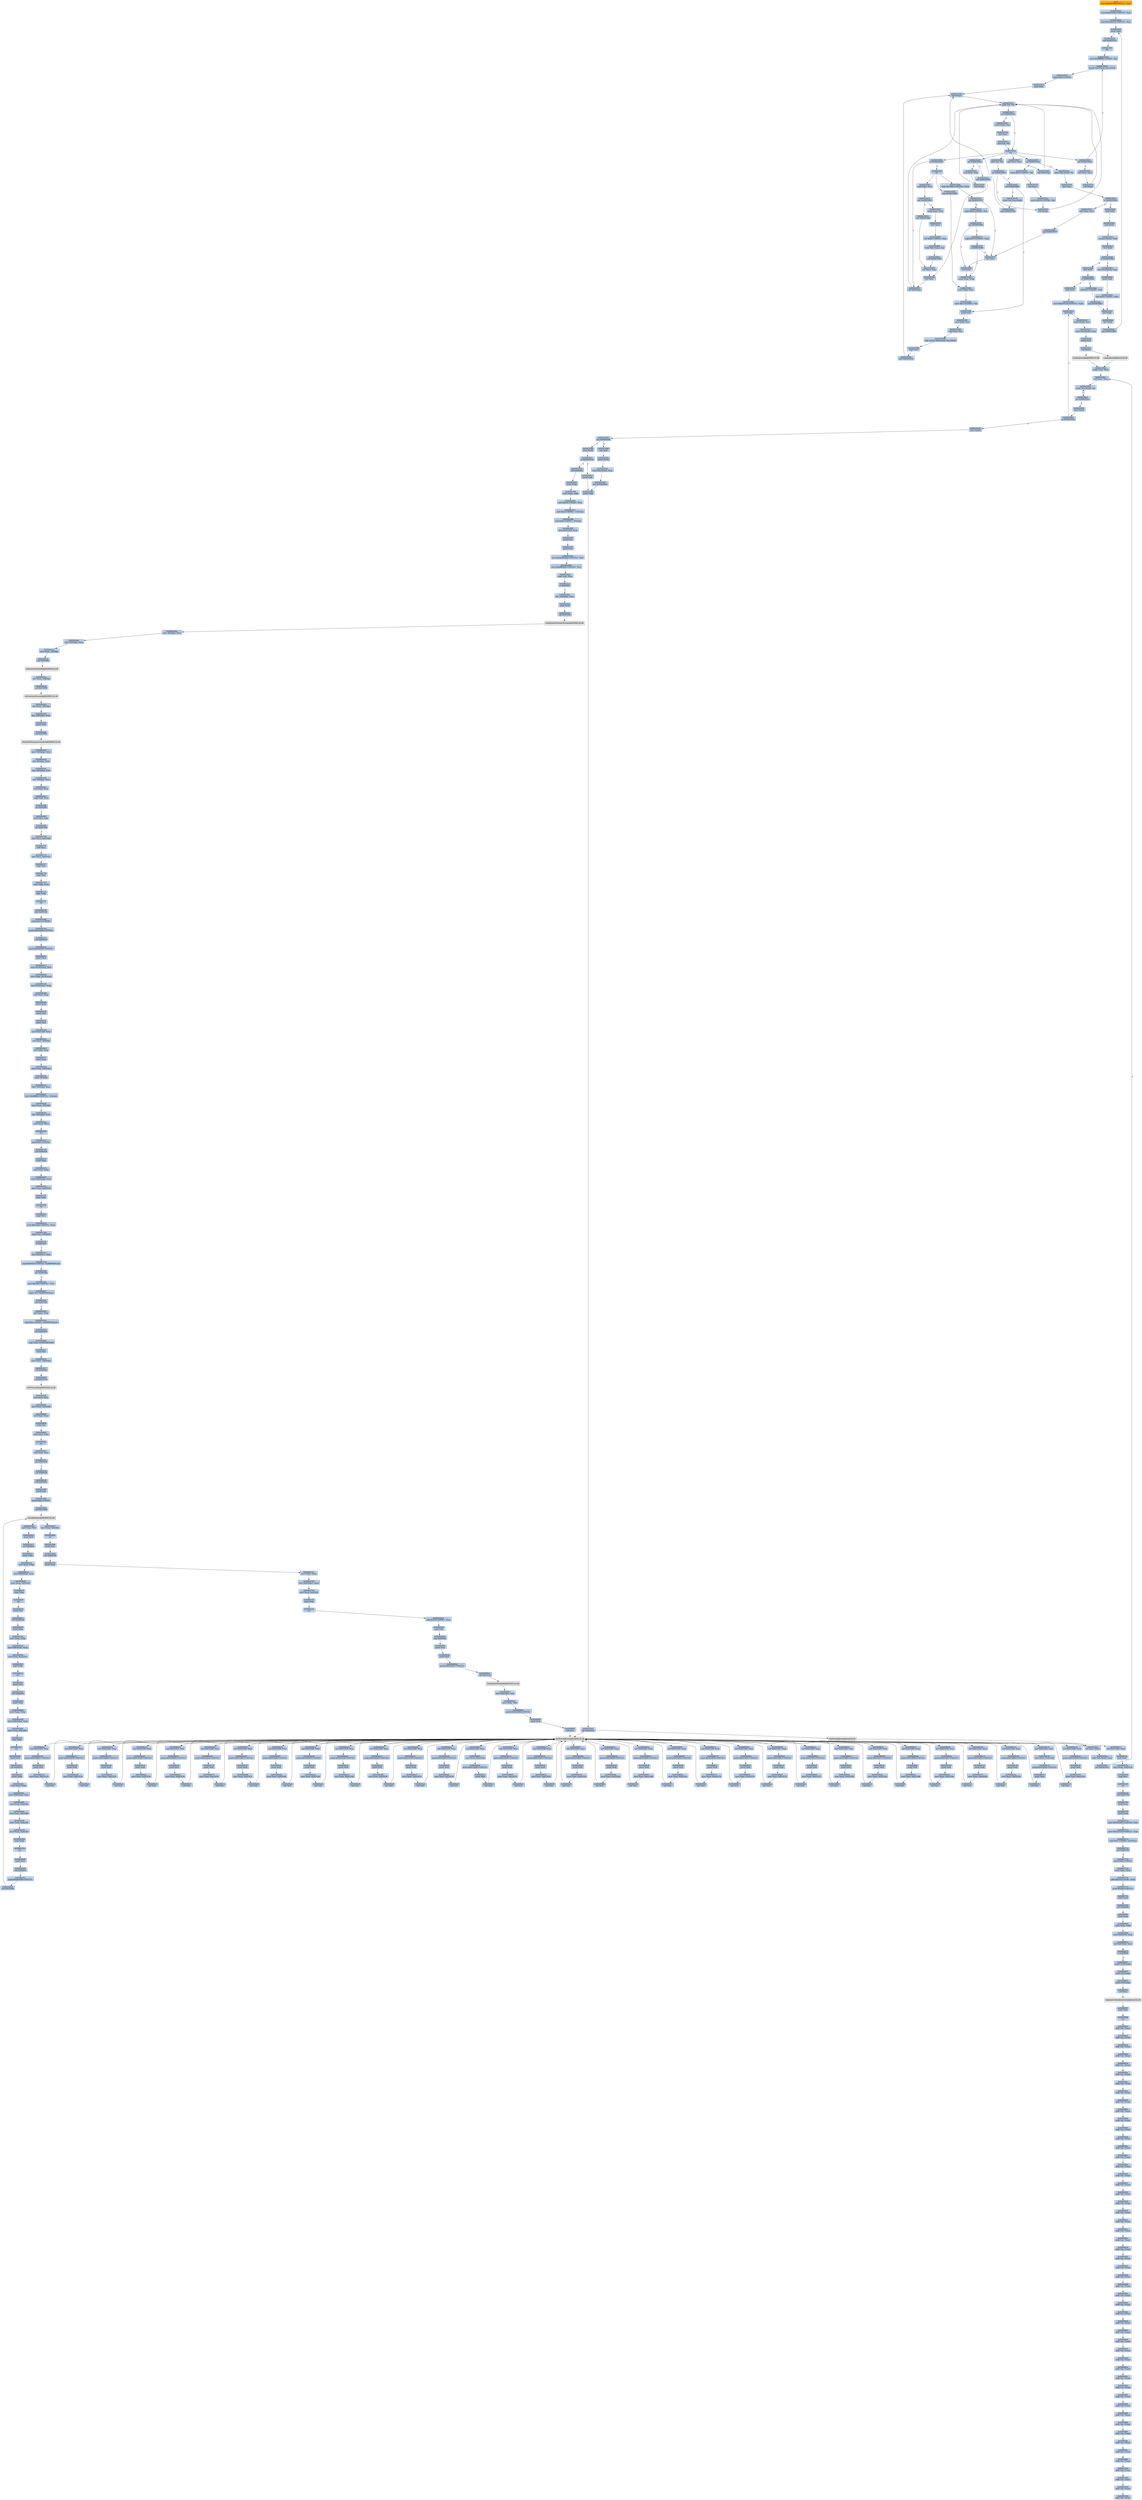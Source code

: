 digraph G {
node[shape=rectangle,style=filled,fillcolor=lightsteelblue,color=lightsteelblue]
bgcolor="transparent"
a0x00435000movl_0x4001d0UINT32_ebx[label="start\nmovl $0x4001d0<UINT32>, %ebx",fillcolor="orange",color="lightgrey"];
a0x00435005movl_0x401000UINT32_edi[label="0x00435005\nmovl $0x401000<UINT32>, %edi"];
a0x0043500amovl_0x42621dUINT32_esi[label="0x0043500a\nmovl $0x42621d<UINT32>, %esi"];
a0x0043500fpushl_ebx[label="0x0043500f\npushl %ebx"];
a0x00435010call_0x0043501f[label="0x00435010\ncall 0x0043501f"];
a0x0043501fcld_[label="0x0043501f\ncld "];
a0x00435020movb_0xffffff80UINT8_dl[label="0x00435020\nmovb $0xffffff80<UINT8>, %dl"];
a0x00435022movsb_ds_esi__es_edi_[label="0x00435022\nmovsb %ds:(%esi), %es:(%edi)"];
a0x00435023pushl_0x2UINT8[label="0x00435023\npushl $0x2<UINT8>"];
a0x00435025popl_ebx[label="0x00435025\npopl %ebx"];
a0x00435026call_esp_[label="0x00435026\ncall (%esp)"];
a0x00435015addb_dl_dl[label="0x00435015\naddb %dl, %dl"];
a0x00435017jne_0x0043501e[label="0x00435017\njne 0x0043501e"];
a0x00435019movb_esi__dl[label="0x00435019\nmovb (%esi), %dl"];
a0x0043501bincl_esi[label="0x0043501b\nincl %esi"];
a0x0043501cadcb_dl_dl[label="0x0043501c\nadcb %dl, %dl"];
a0x0043501eret[label="0x0043501e\nret"];
a0x00435029jae_0x00435022[label="0x00435029\njae 0x00435022"];
a0x0043502bxorl_ecx_ecx[label="0x0043502b\nxorl %ecx, %ecx"];
a0x0043502dcall_esp_[label="0x0043502d\ncall (%esp)"];
a0x00435030jae_0x0043504a[label="0x00435030\njae 0x0043504a"];
a0x00435032xorl_eax_eax[label="0x00435032\nxorl %eax, %eax"];
a0x00435034call_esp_[label="0x00435034\ncall (%esp)"];
a0x00435037jae_0x0043505a[label="0x00435037\njae 0x0043505a"];
a0x00435039movb_0x2UINT8_bl[label="0x00435039\nmovb $0x2<UINT8>, %bl"];
a0x0043503bincl_ecx[label="0x0043503b\nincl %ecx"];
a0x0043503cmovb_0x10UINT8_al[label="0x0043503c\nmovb $0x10<UINT8>, %al"];
a0x0043503ecall_esp_[label="0x0043503e\ncall (%esp)"];
a0x00435041adcb_al_al[label="0x00435041\nadcb %al, %al"];
a0x00435043jae_0x0043503e[label="0x00435043\njae 0x0043503e"];
a0x00435045jne_0x00435086[label="0x00435045\njne 0x00435086"];
a0x00435086pushl_esi[label="0x00435086\npushl %esi"];
a0x00435087movl_edi_esi[label="0x00435087\nmovl %edi, %esi"];
a0x00435089subl_eax_esi[label="0x00435089\nsubl %eax, %esi"];
a0x0043508brepz_movsb_ds_esi__es_edi_[label="0x0043508b\nrepz movsb %ds:(%esi), %es:(%edi)"];
a0x0043508dpopl_esi[label="0x0043508d\npopl %esi"];
a0x0043508ejmp_0x00435026[label="0x0043508e\njmp 0x00435026"];
a0x00435047stosb_al_es_edi_[label="0x00435047\nstosb %al, %es:(%edi)"];
a0x00435048jmp_0x00435026[label="0x00435048\njmp 0x00435026"];
a0x0043505alodsb_ds_esi__al[label="0x0043505a\nlodsb %ds:(%esi), %al"];
a0x0043505bshrl_eax[label="0x0043505b\nshrl %eax"];
a0x0043505dje_0x004350a0[label="0x0043505d\nje 0x004350a0"];
a0x0043505fadcl_ecx_ecx[label="0x0043505f\nadcl %ecx, %ecx"];
a0x00435061jmp_0x0043507f[label="0x00435061\njmp 0x0043507f"];
a0x0043507fincl_ecx[label="0x0043507f\nincl %ecx"];
a0x00435080incl_ecx[label="0x00435080\nincl %ecx"];
a0x00435081xchgl_eax_ebp[label="0x00435081\nxchgl %eax, %ebp"];
a0x00435082movl_ebp_eax[label="0x00435082\nmovl %ebp, %eax"];
a0x00435084movb_0x1UINT8_bl[label="0x00435084\nmovb $0x1<UINT8>, %bl"];
a0x0043504acall_0x00435092[label="0x0043504a\ncall 0x00435092"];
a0x00435092incl_ecx[label="0x00435092\nincl %ecx"];
a0x00435093call_0x4esp_[label="0x00435093\ncall 0x4(%esp)"];
a0x00435097adcl_ecx_ecx[label="0x00435097\nadcl %ecx, %ecx"];
a0x00435099call_0x4esp_[label="0x00435099\ncall 0x4(%esp)"];
a0x0043509djb_0x00435093[label="0x0043509d\njb 0x00435093"];
a0x0043509fret[label="0x0043509f\nret"];
a0x0043504fsubl_ebx_ecx[label="0x0043504f\nsubl %ebx, %ecx"];
a0x00435051jne_0x00435063[label="0x00435051\njne 0x00435063"];
a0x00435063xchgl_eax_ecx[label="0x00435063\nxchgl %eax, %ecx"];
a0x00435064decl_eax[label="0x00435064\ndecl %eax"];
a0x00435065shll_0x8UINT8_eax[label="0x00435065\nshll $0x8<UINT8>, %eax"];
a0x00435068lodsb_ds_esi__al[label="0x00435068\nlodsb %ds:(%esi), %al"];
a0x00435069call_0x00435090[label="0x00435069\ncall 0x00435090"];
a0x00435090xorl_ecx_ecx[label="0x00435090\nxorl %ecx, %ecx"];
a0x0043506ecmpl_0x7d00UINT32_eax[label="0x0043506e\ncmpl $0x7d00<UINT32>, %eax"];
a0x00435073jae_0x0043507f[label="0x00435073\njae 0x0043507f"];
a0x00435075cmpb_0x5UINT8_ah[label="0x00435075\ncmpb $0x5<UINT8>, %ah"];
a0x00435078jae_0x00435080[label="0x00435078\njae 0x00435080"];
a0x0043507acmpl_0x7fUINT8_eax[label="0x0043507a\ncmpl $0x7f<UINT8>, %eax"];
a0x0043507dja_0x00435081[label="0x0043507d\nja 0x00435081"];
a0x00435053call_0x00435090[label="0x00435053\ncall 0x00435090"];
a0x00435058jmp_0x00435082[label="0x00435058\njmp 0x00435082"];
a0x004350a0popl_edi[label="0x004350a0\npopl %edi"];
a0x004350a1popl_ebx[label="0x004350a1\npopl %ebx"];
a0x004350a2movzwl_ebx__edi[label="0x004350a2\nmovzwl (%ebx), %edi"];
a0x004350a5decl_edi[label="0x004350a5\ndecl %edi"];
a0x004350a6je_0x004350b0[label="0x004350a6\nje 0x004350b0"];
a0x004350a8decl_edi[label="0x004350a8\ndecl %edi"];
a0x004350a9je_0x004350be[label="0x004350a9\nje 0x004350be"];
a0x004350abshll_0xcUINT8_edi[label="0x004350ab\nshll $0xc<UINT8>, %edi"];
a0x004350aejmp_0x004350b7[label="0x004350ae\njmp 0x004350b7"];
a0x004350b7incl_ebx[label="0x004350b7\nincl %ebx"];
a0x004350b8incl_ebx[label="0x004350b8\nincl %ebx"];
a0x004350b9jmp_0x0043500f[label="0x004350b9\njmp 0x0043500f"];
a0x004350b0movl_0x2ebx__edi[label="0x004350b0\nmovl 0x2(%ebx), %edi"];
a0x004350b3pushl_edi[label="0x004350b3\npushl %edi"];
a0x004350b4addl_0x4UINT8_ebx[label="0x004350b4\naddl $0x4<UINT8>, %ebx"];
a0x004350bepopl_edi[label="0x004350be\npopl %edi"];
a0x004350bfmovl_0x435128UINT32_ebx[label="0x004350bf\nmovl $0x435128<UINT32>, %ebx"];
a0x004350c4incl_edi[label="0x004350c4\nincl %edi"];
a0x004350c5movl_edi__esi[label="0x004350c5\nmovl (%edi), %esi"];
a0x004350c7scasl_es_edi__eax[label="0x004350c7\nscasl %es:(%edi), %eax"];
a0x004350c8pushl_edi[label="0x004350c8\npushl %edi"];
a0x004350c9call_ebx_[label="0x004350c9\ncall (%ebx)"];
LoadLibraryA_kernel32_dll[label="LoadLibraryA@kernel32.dll",fillcolor="lightgrey",color="lightgrey"];
a0x004350cbxchgl_eax_ebp[label="0x004350cb\nxchgl %eax, %ebp"];
a0x004350ccxorl_eax_eax[label="0x004350cc\nxorl %eax, %eax"];
a0x004350cescasb_es_edi__al[label="0x004350ce\nscasb %es:(%edi), %al"];
a0x004350cfjne_0x004350ce[label="0x004350cf\njne 0x004350ce"];
a0x004350d1decb_edi_[label="0x004350d1\ndecb (%edi)"];
a0x004350d3je_0x004350c4[label="0x004350d3\nje 0x004350c4"];
a0x004350d5decb_edi_[label="0x004350d5\ndecb (%edi)"];
a0x004350d7jne_0x004350df[label="0x004350d7\njne 0x004350df"];
a0x004350d9incl_edi[label="0x004350d9\nincl %edi"];
a0x004350dapushl_edi_[label="0x004350da\npushl (%edi)"];
a0x004350dcscasl_es_edi__eax[label="0x004350dc\nscasl %es:(%edi), %eax"];
a0x004350ddjmp_0x004350e8[label="0x004350dd\njmp 0x004350e8"];
a0x004350e8pushl_ebp[label="0x004350e8\npushl %ebp"];
a0x004350e9call_0x4ebx_[label="0x004350e9\ncall 0x4(%ebx)"];
GetProcAddress_kernel32_dll[label="GetProcAddress@kernel32.dll",fillcolor="lightgrey",color="lightgrey"];
a0x004350ecorl_eax_esi_[label="0x004350ec\norl %eax, (%esi)"];
a0x004350eelodsl_ds_esi__eax[label="0x004350ee\nlodsl %ds:(%esi), %eax"];
a0x004350efjne_0x004350cc[label="0x004350ef\njne 0x004350cc"];
a0x004350dfdecb_edi_[label="0x004350df\ndecb (%edi)"];
a0x004350e1je_0x00405536[label="0x004350e1\nje 0x00405536"];
a0x004350e7pushl_edi[label="0x004350e7\npushl %edi"];
GetProcAddress_KERNEL32_dll[label="GetProcAddress@KERNEL32.dll",fillcolor="lightgrey",color="lightgrey"];
LoadLibraryA_KERNEL32_dll[label="LoadLibraryA@KERNEL32.dll",fillcolor="lightgrey",color="lightgrey"];
a0x00405536call_0x40c681[label="0x00405536\ncall 0x40c681"];
a0x0040c681pushl_ebp[label="0x0040c681\npushl %ebp"];
a0x0040c682movl_esp_ebp[label="0x0040c682\nmovl %esp, %ebp"];
a0x0040c684subl_0x14UINT8_esp[label="0x0040c684\nsubl $0x14<UINT8>, %esp"];
a0x0040c687andl_0x0UINT8__12ebp_[label="0x0040c687\nandl $0x0<UINT8>, -12(%ebp)"];
a0x0040c68bandl_0x0UINT8__8ebp_[label="0x0040c68b\nandl $0x0<UINT8>, -8(%ebp)"];
a0x0040c68fmovl_0x421428_eax[label="0x0040c68f\nmovl 0x421428, %eax"];
a0x0040c694pushl_esi[label="0x0040c694\npushl %esi"];
a0x0040c695pushl_edi[label="0x0040c695\npushl %edi"];
a0x0040c696movl_0xbb40e64eUINT32_edi[label="0x0040c696\nmovl $0xbb40e64e<UINT32>, %edi"];
a0x0040c69bmovl_0xffff0000UINT32_esi[label="0x0040c69b\nmovl $0xffff0000<UINT32>, %esi"];
a0x0040c6a0cmpl_edi_eax[label="0x0040c6a0\ncmpl %edi, %eax"];
a0x0040c6a2je_0x40c6b1[label="0x0040c6a2\nje 0x40c6b1"];
a0x0040c6b1leal__12ebp__eax[label="0x0040c6b1\nleal -12(%ebp), %eax"];
a0x0040c6b4pushl_eax[label="0x0040c6b4\npushl %eax"];
a0x0040c6b5call_0x415044[label="0x0040c6b5\ncall 0x415044"];
GetSystemTimeAsFileTime_KERNEL32_dll[label="GetSystemTimeAsFileTime@KERNEL32.dll",fillcolor="lightgrey",color="lightgrey"];
a0x0040c6bbmovl__8ebp__eax[label="0x0040c6bb\nmovl -8(%ebp), %eax"];
a0x0040c6bexorl__12ebp__eax[label="0x0040c6be\nxorl -12(%ebp), %eax"];
a0x0040c6c1movl_eax__4ebp_[label="0x0040c6c1\nmovl %eax, -4(%ebp)"];
a0x0040c6c4call_0x41508c[label="0x0040c6c4\ncall 0x41508c"];
GetCurrentThreadId_KERNEL32_dll[label="GetCurrentThreadId@KERNEL32.dll",fillcolor="lightgrey",color="lightgrey"];
a0x0040c6caxorl_eax__4ebp_[label="0x0040c6ca\nxorl %eax, -4(%ebp)"];
a0x0040c6cdcall_0x415048[label="0x0040c6cd\ncall 0x415048"];
GetCurrentProcessId_KERNEL32_dll[label="GetCurrentProcessId@KERNEL32.dll",fillcolor="lightgrey",color="lightgrey"];
a0x0040c6d3xorl_eax__4ebp_[label="0x0040c6d3\nxorl %eax, -4(%ebp)"];
a0x0040c6d6leal__20ebp__eax[label="0x0040c6d6\nleal -20(%ebp), %eax"];
a0x0040c6d9pushl_eax[label="0x0040c6d9\npushl %eax"];
a0x0040c6dacall_0x41504c[label="0x0040c6da\ncall 0x41504c"];
QueryPerformanceCounter_KERNEL32_dll[label="QueryPerformanceCounter@KERNEL32.dll",fillcolor="lightgrey",color="lightgrey"];
a0x0040c6e0movl__16ebp__ecx[label="0x0040c6e0\nmovl -16(%ebp), %ecx"];
a0x0040c6e3leal__4ebp__eax[label="0x0040c6e3\nleal -4(%ebp), %eax"];
a0x0040c6e6xorl__20ebp__ecx[label="0x0040c6e6\nxorl -20(%ebp), %ecx"];
a0x0040c6e9xorl__4ebp__ecx[label="0x0040c6e9\nxorl -4(%ebp), %ecx"];
a0x0040c6ecxorl_eax_ecx[label="0x0040c6ec\nxorl %eax, %ecx"];
a0x0040c6eecmpl_edi_ecx[label="0x0040c6ee\ncmpl %edi, %ecx"];
a0x0040c6f0jne_0x40c6f9[label="0x0040c6f0\njne 0x40c6f9"];
a0x0040c6f9testl_ecx_esi[label="0x0040c6f9\ntestl %ecx, %esi"];
a0x0040c6fbjne_0x40c709[label="0x0040c6fb\njne 0x40c709"];
a0x0040c709movl_ecx_0x421428[label="0x0040c709\nmovl %ecx, 0x421428"];
a0x0040c70fnotl_ecx[label="0x0040c70f\nnotl %ecx"];
a0x0040c711movl_ecx_0x42142c[label="0x0040c711\nmovl %ecx, 0x42142c"];
a0x0040c717popl_edi[label="0x0040c717\npopl %edi"];
a0x0040c718popl_esi[label="0x0040c718\npopl %esi"];
a0x0040c719movl_ebp_esp[label="0x0040c719\nmovl %ebp, %esp"];
a0x0040c71bpopl_ebp[label="0x0040c71b\npopl %ebp"];
a0x0040c71cret[label="0x0040c71c\nret"];
a0x0040553bjmp_0x4053bb[label="0x0040553b\njmp 0x4053bb"];
a0x004053bbpushl_0x14UINT8[label="0x004053bb\npushl $0x14<UINT8>"];
a0x004053bdpushl_0x41fa88UINT32[label="0x004053bd\npushl $0x41fa88<UINT32>"];
a0x004053c2call_0x4062c0[label="0x004053c2\ncall 0x4062c0"];
a0x004062c0pushl_0x406320UINT32[label="0x004062c0\npushl $0x406320<UINT32>"];
a0x004062c5pushl_fs_0[label="0x004062c5\npushl %fs:0"];
a0x004062ccmovl_0x10esp__eax[label="0x004062cc\nmovl 0x10(%esp), %eax"];
a0x004062d0movl_ebp_0x10esp_[label="0x004062d0\nmovl %ebp, 0x10(%esp)"];
a0x004062d4leal_0x10esp__ebp[label="0x004062d4\nleal 0x10(%esp), %ebp"];
a0x004062d8subl_eax_esp[label="0x004062d8\nsubl %eax, %esp"];
a0x004062dapushl_ebx[label="0x004062da\npushl %ebx"];
a0x004062dbpushl_esi[label="0x004062db\npushl %esi"];
a0x004062dcpushl_edi[label="0x004062dc\npushl %edi"];
a0x004062ddmovl_0x421428_eax[label="0x004062dd\nmovl 0x421428, %eax"];
a0x004062e2xorl_eax__4ebp_[label="0x004062e2\nxorl %eax, -4(%ebp)"];
a0x004062e5xorl_ebp_eax[label="0x004062e5\nxorl %ebp, %eax"];
a0x004062e7pushl_eax[label="0x004062e7\npushl %eax"];
a0x004062e8movl_esp__24ebp_[label="0x004062e8\nmovl %esp, -24(%ebp)"];
a0x004062ebpushl__8ebp_[label="0x004062eb\npushl -8(%ebp)"];
a0x004062eemovl__4ebp__eax[label="0x004062ee\nmovl -4(%ebp), %eax"];
a0x004062f1movl_0xfffffffeUINT32__4ebp_[label="0x004062f1\nmovl $0xfffffffe<UINT32>, -4(%ebp)"];
a0x004062f8movl_eax__8ebp_[label="0x004062f8\nmovl %eax, -8(%ebp)"];
a0x004062fbleal__16ebp__eax[label="0x004062fb\nleal -16(%ebp), %eax"];
a0x004062femovl_eax_fs_0[label="0x004062fe\nmovl %eax, %fs:0"];
a0x00406304ret[label="0x00406304\nret"];
a0x004053c7pushl_0x1UINT8[label="0x004053c7\npushl $0x1<UINT8>"];
a0x004053c9call_0x40c634[label="0x004053c9\ncall 0x40c634"];
a0x0040c634pushl_ebp[label="0x0040c634\npushl %ebp"];
a0x0040c635movl_esp_ebp[label="0x0040c635\nmovl %esp, %ebp"];
a0x0040c637movl_0x8ebp__eax[label="0x0040c637\nmovl 0x8(%ebp), %eax"];
a0x0040c63amovl_eax_0x422630[label="0x0040c63a\nmovl %eax, 0x422630"];
a0x0040c63fpopl_ebp[label="0x0040c63f\npopl %ebp"];
a0x0040c640ret[label="0x0040c640\nret"];
a0x004053cepopl_ecx[label="0x004053ce\npopl %ecx"];
a0x004053cfmovl_0x5a4dUINT32_eax[label="0x004053cf\nmovl $0x5a4d<UINT32>, %eax"];
a0x004053d4cmpw_ax_0x400000[label="0x004053d4\ncmpw %ax, 0x400000"];
a0x004053dbje_0x4053e1[label="0x004053db\nje 0x4053e1"];
a0x004053e1movl_0x40003c_eax[label="0x004053e1\nmovl 0x40003c, %eax"];
a0x004053e6cmpl_0x4550UINT32_0x400000eax_[label="0x004053e6\ncmpl $0x4550<UINT32>, 0x400000(%eax)"];
a0x004053f0jne_0x4053dd[label="0x004053f0\njne 0x4053dd"];
a0x004053f2movl_0x10bUINT32_ecx[label="0x004053f2\nmovl $0x10b<UINT32>, %ecx"];
a0x004053f7cmpw_cx_0x400018eax_[label="0x004053f7\ncmpw %cx, 0x400018(%eax)"];
a0x004053fejne_0x4053dd[label="0x004053fe\njne 0x4053dd"];
a0x00405400xorl_ebx_ebx[label="0x00405400\nxorl %ebx, %ebx"];
a0x00405402cmpl_0xeUINT8_0x400074eax_[label="0x00405402\ncmpl $0xe<UINT8>, 0x400074(%eax)"];
a0x00405409jbe_0x405414[label="0x00405409\njbe 0x405414"];
a0x0040540bcmpl_ebx_0x4000e8eax_[label="0x0040540b\ncmpl %ebx, 0x4000e8(%eax)"];
a0x00405411setne_bl[label="0x00405411\nsetne %bl"];
a0x00405414movl_ebx__28ebp_[label="0x00405414\nmovl %ebx, -28(%ebp)"];
a0x00405417call_0x408ef9[label="0x00405417\ncall 0x408ef9"];
a0x00408ef9call_0x415154[label="0x00408ef9\ncall 0x415154"];
GetProcessHeap_KERNEL32_dll[label="GetProcessHeap@KERNEL32.dll",fillcolor="lightgrey",color="lightgrey"];
a0x00408effxorl_ecx_ecx[label="0x00408eff\nxorl %ecx, %ecx"];
a0x00408f01movl_eax_0x422c68[label="0x00408f01\nmovl %eax, 0x422c68"];
a0x00408f06testl_eax_eax[label="0x00408f06\ntestl %eax, %eax"];
a0x00408f08setne_cl[label="0x00408f08\nsetne %cl"];
a0x00408f0bmovl_ecx_eax[label="0x00408f0b\nmovl %ecx, %eax"];
a0x00408f0dret[label="0x00408f0d\nret"];
a0x0040541ctestl_eax_eax[label="0x0040541c\ntestl %eax, %eax"];
a0x0040541ejne_0x405428[label="0x0040541e\njne 0x405428"];
a0x00405428call_0x409edf[label="0x00405428\ncall 0x409edf"];
a0x00409edfcall_0x403db5[label="0x00409edf\ncall 0x403db5"];
a0x00403db5pushl_esi[label="0x00403db5\npushl %esi"];
a0x00403db6pushl_0x0UINT8[label="0x00403db6\npushl $0x0<UINT8>"];
a0x00403db8call_0x4150d8[label="0x00403db8\ncall 0x4150d8"];
EncodePointer_KERNEL32_dll[label="EncodePointer@KERNEL32.dll",fillcolor="lightgrey",color="lightgrey"];
a0x00403dbemovl_eax_esi[label="0x00403dbe\nmovl %eax, %esi"];
a0x00403dc0pushl_esi[label="0x00403dc0\npushl %esi"];
a0x00403dc1call_0x408eec[label="0x00403dc1\ncall 0x408eec"];
a0x00408eecpushl_ebp[label="0x00408eec\npushl %ebp"];
a0x00408eedmovl_esp_ebp[label="0x00408eed\nmovl %esp, %ebp"];
a0x00408eefmovl_0x8ebp__eax[label="0x00408eef\nmovl 0x8(%ebp), %eax"];
a0x00408ef2movl_eax_0x422c60[label="0x00408ef2\nmovl %eax, 0x422c60"];
a0x00408ef7popl_ebp[label="0x00408ef7\npopl %ebp"];
a0x00408ef8ret[label="0x00408ef8\nret"];
a0x00403dc6pushl_esi[label="0x00403dc6\npushl %esi"];
a0x00403dc7call_0x4065d9[label="0x00403dc7\ncall 0x4065d9"];
a0x004065d9pushl_ebp[label="0x004065d9\npushl %ebp"];
a0x004065damovl_esp_ebp[label="0x004065da\nmovl %esp, %ebp"];
a0x004065dcmovl_0x8ebp__eax[label="0x004065dc\nmovl 0x8(%ebp), %eax"];
a0x004065dfmovl_eax_0x42251c[label="0x004065df\nmovl %eax, 0x42251c"];
a0x004065e4popl_ebp[label="0x004065e4\npopl %ebp"];
a0x004065e5ret[label="0x004065e5\nret"];
a0x00403dccpushl_esi[label="0x00403dcc\npushl %esi"];
a0x00403dcdcall_0x40a4d5[label="0x00403dcd\ncall 0x40a4d5"];
a0x0040a4d5pushl_ebp[label="0x0040a4d5\npushl %ebp"];
a0x0040a4d6movl_esp_ebp[label="0x0040a4d6\nmovl %esp, %ebp"];
a0x0040a4d8movl_0x8ebp__eax[label="0x0040a4d8\nmovl 0x8(%ebp), %eax"];
a0x0040a4dbmovl_eax_0x422fb0[label="0x0040a4db\nmovl %eax, 0x422fb0"];
a0x0040a4e0popl_ebp[label="0x0040a4e0\npopl %ebp"];
a0x0040a4e1ret[label="0x0040a4e1\nret"];
a0x00403dd2pushl_esi[label="0x00403dd2\npushl %esi"];
a0x00403dd3call_0x40a4ef[label="0x00403dd3\ncall 0x40a4ef"];
a0x0040a4efpushl_ebp[label="0x0040a4ef\npushl %ebp"];
a0x0040a4f0movl_esp_ebp[label="0x0040a4f0\nmovl %esp, %ebp"];
a0x0040a4f2movl_0x8ebp__eax[label="0x0040a4f2\nmovl 0x8(%ebp), %eax"];
a0x0040a4f5movl_eax_0x422fb4[label="0x0040a4f5\nmovl %eax, 0x422fb4"];
a0x0040a4famovl_eax_0x422fb8[label="0x0040a4fa\nmovl %eax, 0x422fb8"];
a0x0040a4ffmovl_eax_0x422fbc[label="0x0040a4ff\nmovl %eax, 0x422fbc"];
a0x0040a504movl_eax_0x422fc0[label="0x0040a504\nmovl %eax, 0x422fc0"];
a0x0040a509popl_ebp[label="0x0040a509\npopl %ebp"];
a0x0040a50aret[label="0x0040a50a\nret"];
a0x00403dd8pushl_esi[label="0x00403dd8\npushl %esi"];
a0x00403dd9call_0x40a4c4[label="0x00403dd9\ncall 0x40a4c4"];
a0x0040a4c4pushl_0x40a490UINT32[label="0x0040a4c4\npushl $0x40a490<UINT32>"];
a0x0040a4c9call_0x4150d8[label="0x0040a4c9\ncall 0x4150d8"];
a0x0040a4cfmovl_eax_0x422fac[label="0x0040a4cf\nmovl %eax, 0x422fac"];
a0x0040a4d4ret[label="0x0040a4d4\nret"];
a0x00403ddepushl_esi[label="0x00403dde\npushl %esi"];
a0x00403ddfcall_0x40a700[label="0x00403ddf\ncall 0x40a700"];
a0x0040a700pushl_ebp[label="0x0040a700\npushl %ebp"];
a0x0040a701movl_esp_ebp[label="0x0040a701\nmovl %esp, %ebp"];
a0x0040a703movl_0x8ebp__eax[label="0x0040a703\nmovl 0x8(%ebp), %eax"];
a0x0040a706movl_eax_0x422fc8[label="0x0040a706\nmovl %eax, 0x422fc8"];
a0x0040a70bpopl_ebp[label="0x0040a70b\npopl %ebp"];
a0x0040a70cret[label="0x0040a70c\nret"];
a0x00403de4addl_0x18UINT8_esp[label="0x00403de4\naddl $0x18<UINT8>, %esp"];
a0x00403de7popl_esi[label="0x00403de7\npopl %esi"];
a0x00403de8jmp_0x4089da[label="0x00403de8\njmp 0x4089da"];
a0x004089dapushl_esi[label="0x004089da\npushl %esi"];
a0x004089dbpushl_edi[label="0x004089db\npushl %edi"];
a0x004089dcpushl_0x41bd3cUINT32[label="0x004089dc\npushl $0x41bd3c<UINT32>"];
a0x004089e1call_0x415150[label="0x004089e1\ncall 0x415150"];
GetModuleHandleW_KERNEL32_dll[label="GetModuleHandleW@KERNEL32.dll",fillcolor="lightgrey",color="lightgrey"];
a0x004089e7movl_0x41505c_esi[label="0x004089e7\nmovl 0x41505c, %esi"];
a0x004089edmovl_eax_edi[label="0x004089ed\nmovl %eax, %edi"];
a0x004089efpushl_0x41bd58UINT32[label="0x004089ef\npushl $0x41bd58<UINT32>"];
a0x004089f4pushl_edi[label="0x004089f4\npushl %edi"];
a0x004089f5call_esi[label="0x004089f5\ncall %esi"];
a0x004089f7xorl_0x421428_eax[label="0x004089f7\nxorl 0x421428, %eax"];
a0x004089fdpushl_0x41bd64UINT32[label="0x004089fd\npushl $0x41bd64<UINT32>"];
a0x00408a02pushl_edi[label="0x00408a02\npushl %edi"];
a0x00408a03movl_eax_0x423120[label="0x00408a03\nmovl %eax, 0x423120"];
a0x00408a08call_esi[label="0x00408a08\ncall %esi"];
a0x00408a0axorl_0x421428_eax[label="0x00408a0a\nxorl 0x421428, %eax"];
a0x00408a10pushl_0x41bd6cUINT32[label="0x00408a10\npushl $0x41bd6c<UINT32>"];
a0x00408a15pushl_edi[label="0x00408a15\npushl %edi"];
a0x00408a16movl_eax_0x423124[label="0x00408a16\nmovl %eax, 0x423124"];
a0x00408a1bcall_esi[label="0x00408a1b\ncall %esi"];
a0x00408a1dxorl_0x421428_eax[label="0x00408a1d\nxorl 0x421428, %eax"];
a0x00408a23pushl_0x41bd78UINT32[label="0x00408a23\npushl $0x41bd78<UINT32>"];
a0x00408a28pushl_edi[label="0x00408a28\npushl %edi"];
a0x00408a29movl_eax_0x423128[label="0x00408a29\nmovl %eax, 0x423128"];
a0x00408a2ecall_esi[label="0x00408a2e\ncall %esi"];
a0x00408a30xorl_0x421428_eax[label="0x00408a30\nxorl 0x421428, %eax"];
a0x00408a36pushl_0x41bd84UINT32[label="0x00408a36\npushl $0x41bd84<UINT32>"];
a0x00408a3bpushl_edi[label="0x00408a3b\npushl %edi"];
a0x00408a3cmovl_eax_0x42312c[label="0x00408a3c\nmovl %eax, 0x42312c"];
a0x00408a41call_esi[label="0x00408a41\ncall %esi"];
a0x00408a43xorl_0x421428_eax[label="0x00408a43\nxorl 0x421428, %eax"];
a0x00408a49pushl_0x41bda0UINT32[label="0x00408a49\npushl $0x41bda0<UINT32>"];
a0x00408a4epushl_edi[label="0x00408a4e\npushl %edi"];
a0x00408a4fmovl_eax_0x423130[label="0x00408a4f\nmovl %eax, 0x423130"];
a0x00408a54call_esi[label="0x00408a54\ncall %esi"];
a0x00408a56xorl_0x421428_eax[label="0x00408a56\nxorl 0x421428, %eax"];
a0x00408a5cpushl_0x41bdb0UINT32[label="0x00408a5c\npushl $0x41bdb0<UINT32>"];
a0x00408a61pushl_edi[label="0x00408a61\npushl %edi"];
a0x00408a62movl_eax_0x423134[label="0x00408a62\nmovl %eax, 0x423134"];
a0x00408a67call_esi[label="0x00408a67\ncall %esi"];
a0x00408a69xorl_0x421428_eax[label="0x00408a69\nxorl 0x421428, %eax"];
a0x00408a6fpushl_0x41bdc4UINT32[label="0x00408a6f\npushl $0x41bdc4<UINT32>"];
a0x00408a74pushl_edi[label="0x00408a74\npushl %edi"];
a0x00408a75movl_eax_0x423138[label="0x00408a75\nmovl %eax, 0x423138"];
a0x00408a7acall_esi[label="0x00408a7a\ncall %esi"];
a0x00408a7cxorl_0x421428_eax[label="0x00408a7c\nxorl 0x421428, %eax"];
a0x00408a82pushl_0x41bddcUINT32[label="0x00408a82\npushl $0x41bddc<UINT32>"];
a0x00408a87pushl_edi[label="0x00408a87\npushl %edi"];
a0x00408a88movl_eax_0x42313c[label="0x00408a88\nmovl %eax, 0x42313c"];
a0x00408a8dcall_esi[label="0x00408a8d\ncall %esi"];
a0x00408a8fxorl_0x421428_eax[label="0x00408a8f\nxorl 0x421428, %eax"];
a0x00408a95pushl_0x41bdf4UINT32[label="0x00408a95\npushl $0x41bdf4<UINT32>"];
a0x00408a9apushl_edi[label="0x00408a9a\npushl %edi"];
a0x00408a9bmovl_eax_0x423140[label="0x00408a9b\nmovl %eax, 0x423140"];
a0x00408aa0call_esi[label="0x00408aa0\ncall %esi"];
a0x00408aa2xorl_0x421428_eax[label="0x00408aa2\nxorl 0x421428, %eax"];
a0x00408aa8pushl_0x41be08UINT32[label="0x00408aa8\npushl $0x41be08<UINT32>"];
a0x00408aadpushl_edi[label="0x00408aad\npushl %edi"];
a0x00408aaemovl_eax_0x423144[label="0x00408aae\nmovl %eax, 0x423144"];
a0x00408ab3call_esi[label="0x00408ab3\ncall %esi"];
a0x00408ab5xorl_0x421428_eax[label="0x00408ab5\nxorl 0x421428, %eax"];
a0x00408abbpushl_0x41be28UINT32[label="0x00408abb\npushl $0x41be28<UINT32>"];
a0x00408ac0pushl_edi[label="0x00408ac0\npushl %edi"];
a0x00408ac1movl_eax_0x423148[label="0x00408ac1\nmovl %eax, 0x423148"];
a0x00408ac6call_esi[label="0x00408ac6\ncall %esi"];
a0x00408ac8xorl_0x421428_eax[label="0x00408ac8\nxorl 0x421428, %eax"];
a0x00408acepushl_0x41be40UINT32[label="0x00408ace\npushl $0x41be40<UINT32>"];
a0x00408ad3pushl_edi[label="0x00408ad3\npushl %edi"];
a0x00408ad4movl_eax_0x42314c[label="0x00408ad4\nmovl %eax, 0x42314c"];
a0x00408ad9call_esi[label="0x00408ad9\ncall %esi"];
a0x00408adbxorl_0x421428_eax[label="0x00408adb\nxorl 0x421428, %eax"];
a0x00408ae1pushl_0x41be58UINT32[label="0x00408ae1\npushl $0x41be58<UINT32>"];
a0x00408ae6pushl_edi[label="0x00408ae6\npushl %edi"];
a0x00408ae7movl_eax_0x423150[label="0x00408ae7\nmovl %eax, 0x423150"];
a0x00408aeccall_esi[label="0x00408aec\ncall %esi"];
a0x00408aeexorl_0x421428_eax[label="0x00408aee\nxorl 0x421428, %eax"];
a0x00408af4pushl_0x41be6cUINT32[label="0x00408af4\npushl $0x41be6c<UINT32>"];
a0x00408af9pushl_edi[label="0x00408af9\npushl %edi"];
a0x00408afamovl_eax_0x423154[label="0x00408afa\nmovl %eax, 0x423154"];
a0x00408affcall_esi[label="0x00408aff\ncall %esi"];
a0x00408b01xorl_0x421428_eax[label="0x00408b01\nxorl 0x421428, %eax"];
a0x00408b07movl_eax_0x423158[label="0x00408b07\nmovl %eax, 0x423158"];
a0x00408b0cpushl_0x41be80UINT32[label="0x00408b0c\npushl $0x41be80<UINT32>"];
a0x00408b11pushl_edi[label="0x00408b11\npushl %edi"];
a0x00408b12call_esi[label="0x00408b12\ncall %esi"];
a0x00408b14xorl_0x421428_eax[label="0x00408b14\nxorl 0x421428, %eax"];
a0x00408b1apushl_0x41be9cUINT32[label="0x00408b1a\npushl $0x41be9c<UINT32>"];
a0x00408b1fpushl_edi[label="0x00408b1f\npushl %edi"];
a0x00408b20movl_eax_0x42315c[label="0x00408b20\nmovl %eax, 0x42315c"];
a0x00408b25call_esi[label="0x00408b25\ncall %esi"];
a0x00408b27xorl_0x421428_eax[label="0x00408b27\nxorl 0x421428, %eax"];
a0x00408b2dpushl_0x41bebcUINT32[label="0x00408b2d\npushl $0x41bebc<UINT32>"];
a0x00408b32pushl_edi[label="0x00408b32\npushl %edi"];
a0x00408b33movl_eax_0x423160[label="0x00408b33\nmovl %eax, 0x423160"];
a0x00408b38call_esi[label="0x00408b38\ncall %esi"];
a0x00408b3axorl_0x421428_eax[label="0x00408b3a\nxorl 0x421428, %eax"];
a0x00408b40pushl_0x41bed8UINT32[label="0x00408b40\npushl $0x41bed8<UINT32>"];
a0x00408b45pushl_edi[label="0x00408b45\npushl %edi"];
a0x00408b46movl_eax_0x423164[label="0x00408b46\nmovl %eax, 0x423164"];
a0x00408b4bcall_esi[label="0x00408b4b\ncall %esi"];
a0x00408b4dxorl_0x421428_eax[label="0x00408b4d\nxorl 0x421428, %eax"];
a0x00408b53pushl_0x41bef8UINT32[label="0x00408b53\npushl $0x41bef8<UINT32>"];
a0x00408b58pushl_edi[label="0x00408b58\npushl %edi"];
a0x00408b59movl_eax_0x423168[label="0x00408b59\nmovl %eax, 0x423168"];
a0x00408b5ecall_esi[label="0x00408b5e\ncall %esi"];
a0x00408b60xorl_0x421428_eax[label="0x00408b60\nxorl 0x421428, %eax"];
a0x00408b66pushl_0x41bf0cUINT32[label="0x00408b66\npushl $0x41bf0c<UINT32>"];
a0x00408b6bpushl_edi[label="0x00408b6b\npushl %edi"];
a0x00408b6cmovl_eax_0x42316c[label="0x00408b6c\nmovl %eax, 0x42316c"];
a0x00408b71call_esi[label="0x00408b71\ncall %esi"];
a0x00408b73xorl_0x421428_eax[label="0x00408b73\nxorl 0x421428, %eax"];
a0x00408b79pushl_0x41bf28UINT32[label="0x00408b79\npushl $0x41bf28<UINT32>"];
a0x00408b7epushl_edi[label="0x00408b7e\npushl %edi"];
a0x00408b7fmovl_eax_0x423170[label="0x00408b7f\nmovl %eax, 0x423170"];
a0x00408b84call_esi[label="0x00408b84\ncall %esi"];
a0x00408b86xorl_0x421428_eax[label="0x00408b86\nxorl 0x421428, %eax"];
a0x00408b8cpushl_0x41bf3cUINT32[label="0x00408b8c\npushl $0x41bf3c<UINT32>"];
a0x00408b91pushl_edi[label="0x00408b91\npushl %edi"];
a0x00408b92movl_eax_0x423178[label="0x00408b92\nmovl %eax, 0x423178"];
a0x00408b97call_esi[label="0x00408b97\ncall %esi"];
a0x00408b99xorl_0x421428_eax[label="0x00408b99\nxorl 0x421428, %eax"];
a0x00408b9fpushl_0x41bf4cUINT32[label="0x00408b9f\npushl $0x41bf4c<UINT32>"];
a0x00408ba4pushl_edi[label="0x00408ba4\npushl %edi"];
a0x00408ba5movl_eax_0x423174[label="0x00408ba5\nmovl %eax, 0x423174"];
a0x00408baacall_esi[label="0x00408baa\ncall %esi"];
a0x00408bacxorl_0x421428_eax[label="0x00408bac\nxorl 0x421428, %eax"];
a0x00408bb2pushl_0x41bf5cUINT32[label="0x00408bb2\npushl $0x41bf5c<UINT32>"];
a0x00408bb7pushl_edi[label="0x00408bb7\npushl %edi"];
a0x00408bb8movl_eax_0x42317c[label="0x00408bb8\nmovl %eax, 0x42317c"];
a0x00408bbdcall_esi[label="0x00408bbd\ncall %esi"];
a0x00408bbfxorl_0x421428_eax[label="0x00408bbf\nxorl 0x421428, %eax"];
a0x00408bc5pushl_0x41bf6cUINT32[label="0x00408bc5\npushl $0x41bf6c<UINT32>"];
a0x00408bcapushl_edi[label="0x00408bca\npushl %edi"];
a0x00408bcbmovl_eax_0x423180[label="0x00408bcb\nmovl %eax, 0x423180"];
a0x00408bd0call_esi[label="0x00408bd0\ncall %esi"];
a0x00408bd2xorl_0x421428_eax[label="0x00408bd2\nxorl 0x421428, %eax"];
a0x00408bd8pushl_0x41bf7cUINT32[label="0x00408bd8\npushl $0x41bf7c<UINT32>"];
a0x00408bddpushl_edi[label="0x00408bdd\npushl %edi"];
a0x00408bdemovl_eax_0x423184[label="0x00408bde\nmovl %eax, 0x423184"];
a0x00408be3call_esi[label="0x00408be3\ncall %esi"];
a0x00408be5xorl_0x421428_eax[label="0x00408be5\nxorl 0x421428, %eax"];
a0x00408bebpushl_0x41bf98UINT32[label="0x00408beb\npushl $0x41bf98<UINT32>"];
a0x00408bf0pushl_edi[label="0x00408bf0\npushl %edi"];
a0x00408bf1movl_eax_0x423188[label="0x00408bf1\nmovl %eax, 0x423188"];
a0x00408bf6call_esi[label="0x00408bf6\ncall %esi"];
a0x00408bf8xorl_0x421428_eax[label="0x00408bf8\nxorl 0x421428, %eax"];
a0x00408bfepushl_0x41bfacUINT32[label="0x00408bfe\npushl $0x41bfac<UINT32>"];
a0x00408c03pushl_edi[label="0x00408c03\npushl %edi"];
a0x00408c04movl_eax_0x42318c[label="0x00408c04\nmovl %eax, 0x42318c"];
a0x00408c09call_esi[label="0x00408c09\ncall %esi"];
a0x00408c0bxorl_0x421428_eax[label="0x00408c0b\nxorl 0x421428, %eax"];
a0x00408c11pushl_0x41bfbcUINT32[label="0x00408c11\npushl $0x41bfbc<UINT32>"];
a0x00408c16pushl_edi[label="0x00408c16\npushl %edi"];
a0x00408c17movl_eax_0x423190[label="0x00408c17\nmovl %eax, 0x423190"];
a0x00408c1ccall_esi[label="0x00408c1c\ncall %esi"];
a0x00408c1exorl_0x421428_eax[label="0x00408c1e\nxorl 0x421428, %eax"];
a0x00408c24pushl_0x41bfd0UINT32[label="0x00408c24\npushl $0x41bfd0<UINT32>"];
a0x00408c29pushl_edi[label="0x00408c29\npushl %edi"];
a0x00408c2amovl_eax_0x423194[label="0x00408c2a\nmovl %eax, 0x423194"];
a0x00408c2fcall_esi[label="0x00408c2f\ncall %esi"];
a0x00408c31xorl_0x421428_eax[label="0x00408c31\nxorl 0x421428, %eax"];
a0x00408c37movl_eax_0x423198[label="0x00408c37\nmovl %eax, 0x423198"];
a0x00408c3cpushl_0x41bfe0UINT32[label="0x00408c3c\npushl $0x41bfe0<UINT32>"];
a0x00408c41pushl_edi[label="0x00408c41\npushl %edi"];
a0x00408c42call_esi[label="0x00408c42\ncall %esi"];
a0x00408c44xorl_0x421428_eax[label="0x00408c44\nxorl 0x421428, %eax"];
a0x00408c4apushl_0x41c000UINT32[label="0x00408c4a\npushl $0x41c000<UINT32>"];
a0x00408c4fpushl_edi[label="0x00408c4f\npushl %edi"];
a0x00408c50movl_eax_0x42319c[label="0x00408c50\nmovl %eax, 0x42319c"];
a0x00408c55call_esi[label="0x00408c55\ncall %esi"];
a0x00408c57xorl_0x421428_eax[label="0x00408c57\nxorl 0x421428, %eax"];
a0x00408c5dpopl_edi[label="0x00408c5d\npopl %edi"];
a0x00408c5emovl_eax_0x4231a0[label="0x00408c5e\nmovl %eax, 0x4231a0"];
a0x00408c63popl_esi[label="0x00408c63\npopl %esi"];
a0x00408c64ret[label="0x00408c64\nret"];
a0x00409ee4call_0x40570e[label="0x00409ee4\ncall 0x40570e"];
a0x0040570epushl_esi[label="0x0040570e\npushl %esi"];
a0x0040570fpushl_edi[label="0x0040570f\npushl %edi"];
a0x00405710movl_0x421440UINT32_esi[label="0x00405710\nmovl $0x421440<UINT32>, %esi"];
a0x00405715movl_0x4223c8UINT32_edi[label="0x00405715\nmovl $0x4223c8<UINT32>, %edi"];
a0x0040571acmpl_0x1UINT8_0x4esi_[label="0x0040571a\ncmpl $0x1<UINT8>, 0x4(%esi)"];
a0x0040571ejne_0x405736[label="0x0040571e\njne 0x405736"];
a0x00405720pushl_0x0UINT8[label="0x00405720\npushl $0x0<UINT8>"];
a0x00405722movl_edi_esi_[label="0x00405722\nmovl %edi, (%esi)"];
a0x00405724addl_0x18UINT8_edi[label="0x00405724\naddl $0x18<UINT8>, %edi"];
a0x00405727pushl_0xfa0UINT32[label="0x00405727\npushl $0xfa0<UINT32>"];
a0x0040572cpushl_esi_[label="0x0040572c\npushl (%esi)"];
a0x0040572ecall_0x40896c[label="0x0040572e\ncall 0x40896c"];
a0x0040896cpushl_ebp[label="0x0040896c\npushl %ebp"];
a0x0040896dmovl_esp_ebp[label="0x0040896d\nmovl %esp, %ebp"];
a0x0040896fmovl_0x423130_eax[label="0x0040896f\nmovl 0x423130, %eax"];
a0x00408974xorl_0x421428_eax[label="0x00408974\nxorl 0x421428, %eax"];
a0x0040897aje_0x408989[label="0x0040897a\nje 0x408989"];
a0x0040897cpushl_0x10ebp_[label="0x0040897c\npushl 0x10(%ebp)"];
a0x0040897fpushl_0xcebp_[label="0x0040897f\npushl 0xc(%ebp)"];
a0x00408982pushl_0x8ebp_[label="0x00408982\npushl 0x8(%ebp)"];
a0x00408985call_eax[label="0x00408985\ncall %eax"];
InitializeCriticalSectionEx_kernel32_dll[label="InitializeCriticalSectionEx@kernel32.dll",fillcolor="lightgrey",color="lightgrey"];
a0x00408987popl_ebp[label="0x00408987\npopl %ebp"];
a0x00408988ret[label="0x00408988\nret"];
a0x00000fa0addb_al_eax_[label="0x00000fa0\naddb %al, (%eax)"];
a0x00000fa2addb_al_eax_[label="0x00000fa2\naddb %al, (%eax)"];
a0x00000fa4addb_al_eax_[label="0x00000fa4\naddb %al, (%eax)"];
a0x00000fa6addb_al_eax_[label="0x00000fa6\naddb %al, (%eax)"];
a0x00000fa8addb_al_eax_[label="0x00000fa8\naddb %al, (%eax)"];
a0x00000faaaddb_al_eax_[label="0x00000faa\naddb %al, (%eax)"];
a0x00000facaddb_al_eax_[label="0x00000fac\naddb %al, (%eax)"];
a0x00000faeaddb_al_eax_[label="0x00000fae\naddb %al, (%eax)"];
a0x00000fb0addb_al_eax_[label="0x00000fb0\naddb %al, (%eax)"];
a0x00000fb2addb_al_eax_[label="0x00000fb2\naddb %al, (%eax)"];
a0x00000fb4addb_al_eax_[label="0x00000fb4\naddb %al, (%eax)"];
a0x00000fb6addb_al_eax_[label="0x00000fb6\naddb %al, (%eax)"];
a0x00000fb8addb_al_eax_[label="0x00000fb8\naddb %al, (%eax)"];
a0x00000fbaaddb_al_eax_[label="0x00000fba\naddb %al, (%eax)"];
a0x00000fbcaddb_al_eax_[label="0x00000fbc\naddb %al, (%eax)"];
a0x00000fbeaddb_al_eax_[label="0x00000fbe\naddb %al, (%eax)"];
a0x00000fc0addb_al_eax_[label="0x00000fc0\naddb %al, (%eax)"];
a0x00000fc2addb_al_eax_[label="0x00000fc2\naddb %al, (%eax)"];
a0x00000fc4addb_al_eax_[label="0x00000fc4\naddb %al, (%eax)"];
a0x00000fc6addb_al_eax_[label="0x00000fc6\naddb %al, (%eax)"];
a0x00000fc8addb_al_eax_[label="0x00000fc8\naddb %al, (%eax)"];
a0x00000fcaaddb_al_eax_[label="0x00000fca\naddb %al, (%eax)"];
a0x00000fccaddb_al_eax_[label="0x00000fcc\naddb %al, (%eax)"];
a0x00000fceaddb_al_eax_[label="0x00000fce\naddb %al, (%eax)"];
a0x00000fd0addb_al_eax_[label="0x00000fd0\naddb %al, (%eax)"];
a0x00000fd2addb_al_eax_[label="0x00000fd2\naddb %al, (%eax)"];
a0x00000fd4addb_al_eax_[label="0x00000fd4\naddb %al, (%eax)"];
a0x00000fd6addb_al_eax_[label="0x00000fd6\naddb %al, (%eax)"];
a0x00000fd8addb_al_eax_[label="0x00000fd8\naddb %al, (%eax)"];
a0x00000fdaaddb_al_eax_[label="0x00000fda\naddb %al, (%eax)"];
a0x00000fdcaddb_al_eax_[label="0x00000fdc\naddb %al, (%eax)"];
a0x00000fdeaddb_al_eax_[label="0x00000fde\naddb %al, (%eax)"];
a0x00000fe0addb_al_eax_[label="0x00000fe0\naddb %al, (%eax)"];
a0x00000fe2addb_al_eax_[label="0x00000fe2\naddb %al, (%eax)"];
a0x00000fe4addb_al_eax_[label="0x00000fe4\naddb %al, (%eax)"];
a0x00000fe6addb_al_eax_[label="0x00000fe6\naddb %al, (%eax)"];
a0x00000fe8addb_al_eax_[label="0x00000fe8\naddb %al, (%eax)"];
a0x00000feaaddb_al_eax_[label="0x00000fea\naddb %al, (%eax)"];
a0x00000fecaddb_al_eax_[label="0x00000fec\naddb %al, (%eax)"];
a0x00000feeaddb_al_eax_[label="0x00000fee\naddb %al, (%eax)"];
a0x00000ff0addb_al_eax_[label="0x00000ff0\naddb %al, (%eax)"];
a0x00000ff2addb_al_eax_[label="0x00000ff2\naddb %al, (%eax)"];
a0x00000ff4addb_al_eax_[label="0x00000ff4\naddb %al, (%eax)"];
a0x00000ff6addb_al_eax_[label="0x00000ff6\naddb %al, (%eax)"];
a0x00000ff8addb_al_eax_[label="0x00000ff8\naddb %al, (%eax)"];
a0x00000ffaaddb_al_eax_[label="0x00000ffa\naddb %al, (%eax)"];
a0x00000ffcaddb_al_eax_[label="0x00000ffc\naddb %al, (%eax)"];
a0x00000ffeaddb_al_eax_[label="0x00000ffe\naddb %al, (%eax)"];
a0x00001000addb_al_eax_[label="0x00001000\naddb %al, (%eax)"];
a0x00001002addb_al_eax_[label="0x00001002\naddb %al, (%eax)"];
a0x00001004addb_al_eax_[label="0x00001004\naddb %al, (%eax)"];
a0x00001006addb_al_eax_[label="0x00001006\naddb %al, (%eax)"];
a0x00435000movl_0x4001d0UINT32_ebx -> a0x00435005movl_0x401000UINT32_edi [color="#000000"];
a0x00435005movl_0x401000UINT32_edi -> a0x0043500amovl_0x42621dUINT32_esi [color="#000000"];
a0x0043500amovl_0x42621dUINT32_esi -> a0x0043500fpushl_ebx [color="#000000"];
a0x0043500fpushl_ebx -> a0x00435010call_0x0043501f [color="#000000"];
a0x00435010call_0x0043501f -> a0x0043501fcld_ [color="#000000"];
a0x0043501fcld_ -> a0x00435020movb_0xffffff80UINT8_dl [color="#000000"];
a0x00435020movb_0xffffff80UINT8_dl -> a0x00435022movsb_ds_esi__es_edi_ [color="#000000"];
a0x00435022movsb_ds_esi__es_edi_ -> a0x00435023pushl_0x2UINT8 [color="#000000"];
a0x00435023pushl_0x2UINT8 -> a0x00435025popl_ebx [color="#000000"];
a0x00435025popl_ebx -> a0x00435026call_esp_ [color="#000000"];
a0x00435026call_esp_ -> a0x00435015addb_dl_dl [color="#000000"];
a0x00435015addb_dl_dl -> a0x00435017jne_0x0043501e [color="#000000"];
a0x00435017jne_0x0043501e -> a0x00435019movb_esi__dl [color="#000000",label="F"];
a0x00435019movb_esi__dl -> a0x0043501bincl_esi [color="#000000"];
a0x0043501bincl_esi -> a0x0043501cadcb_dl_dl [color="#000000"];
a0x0043501cadcb_dl_dl -> a0x0043501eret [color="#000000"];
a0x0043501eret -> a0x00435029jae_0x00435022 [color="#000000"];
a0x00435029jae_0x00435022 -> a0x00435022movsb_ds_esi__es_edi_ [color="#000000",label="T"];
a0x00435017jne_0x0043501e -> a0x0043501eret [color="#000000",label="T"];
a0x00435029jae_0x00435022 -> a0x0043502bxorl_ecx_ecx [color="#000000",label="F"];
a0x0043502bxorl_ecx_ecx -> a0x0043502dcall_esp_ [color="#000000"];
a0x0043502dcall_esp_ -> a0x00435015addb_dl_dl [color="#000000"];
a0x0043501eret -> a0x00435030jae_0x0043504a [color="#000000"];
a0x00435030jae_0x0043504a -> a0x00435032xorl_eax_eax [color="#000000",label="F"];
a0x00435032xorl_eax_eax -> a0x00435034call_esp_ [color="#000000"];
a0x00435034call_esp_ -> a0x00435015addb_dl_dl [color="#000000"];
a0x0043501eret -> a0x00435037jae_0x0043505a [color="#000000"];
a0x00435037jae_0x0043505a -> a0x00435039movb_0x2UINT8_bl [color="#000000",label="F"];
a0x00435039movb_0x2UINT8_bl -> a0x0043503bincl_ecx [color="#000000"];
a0x0043503bincl_ecx -> a0x0043503cmovb_0x10UINT8_al [color="#000000"];
a0x0043503cmovb_0x10UINT8_al -> a0x0043503ecall_esp_ [color="#000000"];
a0x0043503ecall_esp_ -> a0x00435015addb_dl_dl [color="#000000"];
a0x0043501eret -> a0x00435041adcb_al_al [color="#000000"];
a0x00435041adcb_al_al -> a0x00435043jae_0x0043503e [color="#000000"];
a0x00435043jae_0x0043503e -> a0x0043503ecall_esp_ [color="#000000",label="T"];
a0x00435043jae_0x0043503e -> a0x00435045jne_0x00435086 [color="#000000",label="F"];
a0x00435045jne_0x00435086 -> a0x00435086pushl_esi [color="#000000",label="T"];
a0x00435086pushl_esi -> a0x00435087movl_edi_esi [color="#000000"];
a0x00435087movl_edi_esi -> a0x00435089subl_eax_esi [color="#000000"];
a0x00435089subl_eax_esi -> a0x0043508brepz_movsb_ds_esi__es_edi_ [color="#000000"];
a0x0043508brepz_movsb_ds_esi__es_edi_ -> a0x0043508dpopl_esi [color="#000000"];
a0x0043508dpopl_esi -> a0x0043508ejmp_0x00435026 [color="#000000"];
a0x0043508ejmp_0x00435026 -> a0x00435026call_esp_ [color="#000000"];
a0x00435045jne_0x00435086 -> a0x00435047stosb_al_es_edi_ [color="#000000",label="F"];
a0x00435047stosb_al_es_edi_ -> a0x00435048jmp_0x00435026 [color="#000000"];
a0x00435048jmp_0x00435026 -> a0x00435026call_esp_ [color="#000000"];
a0x00435037jae_0x0043505a -> a0x0043505alodsb_ds_esi__al [color="#000000",label="T"];
a0x0043505alodsb_ds_esi__al -> a0x0043505bshrl_eax [color="#000000"];
a0x0043505bshrl_eax -> a0x0043505dje_0x004350a0 [color="#000000"];
a0x0043505dje_0x004350a0 -> a0x0043505fadcl_ecx_ecx [color="#000000",label="F"];
a0x0043505fadcl_ecx_ecx -> a0x00435061jmp_0x0043507f [color="#000000"];
a0x00435061jmp_0x0043507f -> a0x0043507fincl_ecx [color="#000000"];
a0x0043507fincl_ecx -> a0x00435080incl_ecx [color="#000000"];
a0x00435080incl_ecx -> a0x00435081xchgl_eax_ebp [color="#000000"];
a0x00435081xchgl_eax_ebp -> a0x00435082movl_ebp_eax [color="#000000"];
a0x00435082movl_ebp_eax -> a0x00435084movb_0x1UINT8_bl [color="#000000"];
a0x00435084movb_0x1UINT8_bl -> a0x00435086pushl_esi [color="#000000"];
a0x00435030jae_0x0043504a -> a0x0043504acall_0x00435092 [color="#000000",label="T"];
a0x0043504acall_0x00435092 -> a0x00435092incl_ecx [color="#000000"];
a0x00435092incl_ecx -> a0x00435093call_0x4esp_ [color="#000000"];
a0x00435093call_0x4esp_ -> a0x00435015addb_dl_dl [color="#000000"];
a0x0043501eret -> a0x00435097adcl_ecx_ecx [color="#000000"];
a0x00435097adcl_ecx_ecx -> a0x00435099call_0x4esp_ [color="#000000"];
a0x00435099call_0x4esp_ -> a0x00435015addb_dl_dl [color="#000000"];
a0x0043501eret -> a0x0043509djb_0x00435093 [color="#000000"];
a0x0043509djb_0x00435093 -> a0x0043509fret [color="#000000",label="F"];
a0x0043509fret -> a0x0043504fsubl_ebx_ecx [color="#000000"];
a0x0043504fsubl_ebx_ecx -> a0x00435051jne_0x00435063 [color="#000000"];
a0x00435051jne_0x00435063 -> a0x00435063xchgl_eax_ecx [color="#000000",label="T"];
a0x00435063xchgl_eax_ecx -> a0x00435064decl_eax [color="#000000"];
a0x00435064decl_eax -> a0x00435065shll_0x8UINT8_eax [color="#000000"];
a0x00435065shll_0x8UINT8_eax -> a0x00435068lodsb_ds_esi__al [color="#000000"];
a0x00435068lodsb_ds_esi__al -> a0x00435069call_0x00435090 [color="#000000"];
a0x00435069call_0x00435090 -> a0x00435090xorl_ecx_ecx [color="#000000"];
a0x00435090xorl_ecx_ecx -> a0x00435092incl_ecx [color="#000000"];
a0x0043509djb_0x00435093 -> a0x00435093call_0x4esp_ [color="#000000",label="T"];
a0x0043509fret -> a0x0043506ecmpl_0x7d00UINT32_eax [color="#000000"];
a0x0043506ecmpl_0x7d00UINT32_eax -> a0x00435073jae_0x0043507f [color="#000000"];
a0x00435073jae_0x0043507f -> a0x00435075cmpb_0x5UINT8_ah [color="#000000",label="F"];
a0x00435075cmpb_0x5UINT8_ah -> a0x00435078jae_0x00435080 [color="#000000"];
a0x00435078jae_0x00435080 -> a0x0043507acmpl_0x7fUINT8_eax [color="#000000",label="F"];
a0x0043507acmpl_0x7fUINT8_eax -> a0x0043507dja_0x00435081 [color="#000000"];
a0x0043507dja_0x00435081 -> a0x0043507fincl_ecx [color="#000000",label="F"];
a0x00435051jne_0x00435063 -> a0x00435053call_0x00435090 [color="#000000",label="F"];
a0x00435053call_0x00435090 -> a0x00435090xorl_ecx_ecx [color="#000000"];
a0x0043509fret -> a0x00435058jmp_0x00435082 [color="#000000"];
a0x00435058jmp_0x00435082 -> a0x00435082movl_ebp_eax [color="#000000"];
a0x0043507dja_0x00435081 -> a0x00435081xchgl_eax_ebp [color="#000000",label="T"];
a0x00435078jae_0x00435080 -> a0x00435080incl_ecx [color="#000000",label="T"];
a0x00435073jae_0x0043507f -> a0x0043507fincl_ecx [color="#000000",label="T"];
a0x0043505dje_0x004350a0 -> a0x004350a0popl_edi [color="#000000",label="T"];
a0x004350a0popl_edi -> a0x004350a1popl_ebx [color="#000000"];
a0x004350a1popl_ebx -> a0x004350a2movzwl_ebx__edi [color="#000000"];
a0x004350a2movzwl_ebx__edi -> a0x004350a5decl_edi [color="#000000"];
a0x004350a5decl_edi -> a0x004350a6je_0x004350b0 [color="#000000"];
a0x004350a6je_0x004350b0 -> a0x004350a8decl_edi [color="#000000",label="F"];
a0x004350a8decl_edi -> a0x004350a9je_0x004350be [color="#000000"];
a0x004350a9je_0x004350be -> a0x004350abshll_0xcUINT8_edi [color="#000000",label="F"];
a0x004350abshll_0xcUINT8_edi -> a0x004350aejmp_0x004350b7 [color="#000000"];
a0x004350aejmp_0x004350b7 -> a0x004350b7incl_ebx [color="#000000"];
a0x004350b7incl_ebx -> a0x004350b8incl_ebx [color="#000000"];
a0x004350b8incl_ebx -> a0x004350b9jmp_0x0043500f [color="#000000"];
a0x004350b9jmp_0x0043500f -> a0x0043500fpushl_ebx [color="#000000"];
a0x004350a6je_0x004350b0 -> a0x004350b0movl_0x2ebx__edi [color="#000000",label="T"];
a0x004350b0movl_0x2ebx__edi -> a0x004350b3pushl_edi [color="#000000"];
a0x004350b3pushl_edi -> a0x004350b4addl_0x4UINT8_ebx [color="#000000"];
a0x004350b4addl_0x4UINT8_ebx -> a0x004350b7incl_ebx [color="#000000"];
a0x004350a9je_0x004350be -> a0x004350bepopl_edi [color="#000000",label="T"];
a0x004350bepopl_edi -> a0x004350bfmovl_0x435128UINT32_ebx [color="#000000"];
a0x004350bfmovl_0x435128UINT32_ebx -> a0x004350c4incl_edi [color="#000000"];
a0x004350c4incl_edi -> a0x004350c5movl_edi__esi [color="#000000"];
a0x004350c5movl_edi__esi -> a0x004350c7scasl_es_edi__eax [color="#000000"];
a0x004350c7scasl_es_edi__eax -> a0x004350c8pushl_edi [color="#000000"];
a0x004350c8pushl_edi -> a0x004350c9call_ebx_ [color="#000000"];
a0x004350c9call_ebx_ -> LoadLibraryA_kernel32_dll [color="#000000"];
LoadLibraryA_kernel32_dll -> a0x004350cbxchgl_eax_ebp [color="#000000"];
a0x004350cbxchgl_eax_ebp -> a0x004350ccxorl_eax_eax [color="#000000"];
a0x004350ccxorl_eax_eax -> a0x004350cescasb_es_edi__al [color="#000000"];
a0x004350cescasb_es_edi__al -> a0x004350cfjne_0x004350ce [color="#000000"];
a0x004350cfjne_0x004350ce -> a0x004350cescasb_es_edi__al [color="#000000",label="T"];
a0x004350cfjne_0x004350ce -> a0x004350d1decb_edi_ [color="#000000",label="F"];
a0x004350d1decb_edi_ -> a0x004350d3je_0x004350c4 [color="#000000"];
a0x004350d3je_0x004350c4 -> a0x004350d5decb_edi_ [color="#000000",label="F"];
a0x004350d5decb_edi_ -> a0x004350d7jne_0x004350df [color="#000000"];
a0x004350d7jne_0x004350df -> a0x004350d9incl_edi [color="#000000",label="F"];
a0x004350d9incl_edi -> a0x004350dapushl_edi_ [color="#000000"];
a0x004350dapushl_edi_ -> a0x004350dcscasl_es_edi__eax [color="#000000"];
a0x004350dcscasl_es_edi__eax -> a0x004350ddjmp_0x004350e8 [color="#000000"];
a0x004350ddjmp_0x004350e8 -> a0x004350e8pushl_ebp [color="#000000"];
a0x004350e8pushl_ebp -> a0x004350e9call_0x4ebx_ [color="#000000"];
a0x004350e9call_0x4ebx_ -> GetProcAddress_kernel32_dll [color="#000000"];
GetProcAddress_kernel32_dll -> a0x004350ecorl_eax_esi_ [color="#000000"];
a0x004350ecorl_eax_esi_ -> a0x004350eelodsl_ds_esi__eax [color="#000000"];
a0x004350eelodsl_ds_esi__eax -> a0x004350efjne_0x004350cc [color="#000000"];
a0x004350efjne_0x004350cc -> a0x004350ccxorl_eax_eax [color="#000000",label="T"];
a0x004350d3je_0x004350c4 -> a0x004350c4incl_edi [color="#000000",label="T"];
a0x004350d7jne_0x004350df -> a0x004350dfdecb_edi_ [color="#000000",label="T"];
a0x004350dfdecb_edi_ -> a0x004350e1je_0x00405536 [color="#000000"];
a0x004350e1je_0x00405536 -> a0x004350e7pushl_edi [color="#000000",label="F"];
a0x004350e7pushl_edi -> a0x004350e8pushl_ebp [color="#000000"];
a0x004350e9call_0x4ebx_ -> GetProcAddress_KERNEL32_dll [color="#000000"];
GetProcAddress_KERNEL32_dll -> a0x004350ecorl_eax_esi_ [color="#000000"];
a0x004350c9call_ebx_ -> LoadLibraryA_KERNEL32_dll [color="#000000"];
LoadLibraryA_KERNEL32_dll -> a0x004350cbxchgl_eax_ebp [color="#000000"];
a0x004350e1je_0x00405536 -> a0x00405536call_0x40c681 [color="#000000",label="T"];
a0x00405536call_0x40c681 -> a0x0040c681pushl_ebp [color="#000000"];
a0x0040c681pushl_ebp -> a0x0040c682movl_esp_ebp [color="#000000"];
a0x0040c682movl_esp_ebp -> a0x0040c684subl_0x14UINT8_esp [color="#000000"];
a0x0040c684subl_0x14UINT8_esp -> a0x0040c687andl_0x0UINT8__12ebp_ [color="#000000"];
a0x0040c687andl_0x0UINT8__12ebp_ -> a0x0040c68bandl_0x0UINT8__8ebp_ [color="#000000"];
a0x0040c68bandl_0x0UINT8__8ebp_ -> a0x0040c68fmovl_0x421428_eax [color="#000000"];
a0x0040c68fmovl_0x421428_eax -> a0x0040c694pushl_esi [color="#000000"];
a0x0040c694pushl_esi -> a0x0040c695pushl_edi [color="#000000"];
a0x0040c695pushl_edi -> a0x0040c696movl_0xbb40e64eUINT32_edi [color="#000000"];
a0x0040c696movl_0xbb40e64eUINT32_edi -> a0x0040c69bmovl_0xffff0000UINT32_esi [color="#000000"];
a0x0040c69bmovl_0xffff0000UINT32_esi -> a0x0040c6a0cmpl_edi_eax [color="#000000"];
a0x0040c6a0cmpl_edi_eax -> a0x0040c6a2je_0x40c6b1 [color="#000000"];
a0x0040c6a2je_0x40c6b1 -> a0x0040c6b1leal__12ebp__eax [color="#000000",label="T"];
a0x0040c6b1leal__12ebp__eax -> a0x0040c6b4pushl_eax [color="#000000"];
a0x0040c6b4pushl_eax -> a0x0040c6b5call_0x415044 [color="#000000"];
a0x0040c6b5call_0x415044 -> GetSystemTimeAsFileTime_KERNEL32_dll [color="#000000"];
GetSystemTimeAsFileTime_KERNEL32_dll -> a0x0040c6bbmovl__8ebp__eax [color="#000000"];
a0x0040c6bbmovl__8ebp__eax -> a0x0040c6bexorl__12ebp__eax [color="#000000"];
a0x0040c6bexorl__12ebp__eax -> a0x0040c6c1movl_eax__4ebp_ [color="#000000"];
a0x0040c6c1movl_eax__4ebp_ -> a0x0040c6c4call_0x41508c [color="#000000"];
a0x0040c6c4call_0x41508c -> GetCurrentThreadId_KERNEL32_dll [color="#000000"];
GetCurrentThreadId_KERNEL32_dll -> a0x0040c6caxorl_eax__4ebp_ [color="#000000"];
a0x0040c6caxorl_eax__4ebp_ -> a0x0040c6cdcall_0x415048 [color="#000000"];
a0x0040c6cdcall_0x415048 -> GetCurrentProcessId_KERNEL32_dll [color="#000000"];
GetCurrentProcessId_KERNEL32_dll -> a0x0040c6d3xorl_eax__4ebp_ [color="#000000"];
a0x0040c6d3xorl_eax__4ebp_ -> a0x0040c6d6leal__20ebp__eax [color="#000000"];
a0x0040c6d6leal__20ebp__eax -> a0x0040c6d9pushl_eax [color="#000000"];
a0x0040c6d9pushl_eax -> a0x0040c6dacall_0x41504c [color="#000000"];
a0x0040c6dacall_0x41504c -> QueryPerformanceCounter_KERNEL32_dll [color="#000000"];
QueryPerformanceCounter_KERNEL32_dll -> a0x0040c6e0movl__16ebp__ecx [color="#000000"];
a0x0040c6e0movl__16ebp__ecx -> a0x0040c6e3leal__4ebp__eax [color="#000000"];
a0x0040c6e3leal__4ebp__eax -> a0x0040c6e6xorl__20ebp__ecx [color="#000000"];
a0x0040c6e6xorl__20ebp__ecx -> a0x0040c6e9xorl__4ebp__ecx [color="#000000"];
a0x0040c6e9xorl__4ebp__ecx -> a0x0040c6ecxorl_eax_ecx [color="#000000"];
a0x0040c6ecxorl_eax_ecx -> a0x0040c6eecmpl_edi_ecx [color="#000000"];
a0x0040c6eecmpl_edi_ecx -> a0x0040c6f0jne_0x40c6f9 [color="#000000"];
a0x0040c6f0jne_0x40c6f9 -> a0x0040c6f9testl_ecx_esi [color="#000000",label="T"];
a0x0040c6f9testl_ecx_esi -> a0x0040c6fbjne_0x40c709 [color="#000000"];
a0x0040c6fbjne_0x40c709 -> a0x0040c709movl_ecx_0x421428 [color="#000000",label="T"];
a0x0040c709movl_ecx_0x421428 -> a0x0040c70fnotl_ecx [color="#000000"];
a0x0040c70fnotl_ecx -> a0x0040c711movl_ecx_0x42142c [color="#000000"];
a0x0040c711movl_ecx_0x42142c -> a0x0040c717popl_edi [color="#000000"];
a0x0040c717popl_edi -> a0x0040c718popl_esi [color="#000000"];
a0x0040c718popl_esi -> a0x0040c719movl_ebp_esp [color="#000000"];
a0x0040c719movl_ebp_esp -> a0x0040c71bpopl_ebp [color="#000000"];
a0x0040c71bpopl_ebp -> a0x0040c71cret [color="#000000"];
a0x0040c71cret -> a0x0040553bjmp_0x4053bb [color="#000000"];
a0x0040553bjmp_0x4053bb -> a0x004053bbpushl_0x14UINT8 [color="#000000"];
a0x004053bbpushl_0x14UINT8 -> a0x004053bdpushl_0x41fa88UINT32 [color="#000000"];
a0x004053bdpushl_0x41fa88UINT32 -> a0x004053c2call_0x4062c0 [color="#000000"];
a0x004053c2call_0x4062c0 -> a0x004062c0pushl_0x406320UINT32 [color="#000000"];
a0x004062c0pushl_0x406320UINT32 -> a0x004062c5pushl_fs_0 [color="#000000"];
a0x004062c5pushl_fs_0 -> a0x004062ccmovl_0x10esp__eax [color="#000000"];
a0x004062ccmovl_0x10esp__eax -> a0x004062d0movl_ebp_0x10esp_ [color="#000000"];
a0x004062d0movl_ebp_0x10esp_ -> a0x004062d4leal_0x10esp__ebp [color="#000000"];
a0x004062d4leal_0x10esp__ebp -> a0x004062d8subl_eax_esp [color="#000000"];
a0x004062d8subl_eax_esp -> a0x004062dapushl_ebx [color="#000000"];
a0x004062dapushl_ebx -> a0x004062dbpushl_esi [color="#000000"];
a0x004062dbpushl_esi -> a0x004062dcpushl_edi [color="#000000"];
a0x004062dcpushl_edi -> a0x004062ddmovl_0x421428_eax [color="#000000"];
a0x004062ddmovl_0x421428_eax -> a0x004062e2xorl_eax__4ebp_ [color="#000000"];
a0x004062e2xorl_eax__4ebp_ -> a0x004062e5xorl_ebp_eax [color="#000000"];
a0x004062e5xorl_ebp_eax -> a0x004062e7pushl_eax [color="#000000"];
a0x004062e7pushl_eax -> a0x004062e8movl_esp__24ebp_ [color="#000000"];
a0x004062e8movl_esp__24ebp_ -> a0x004062ebpushl__8ebp_ [color="#000000"];
a0x004062ebpushl__8ebp_ -> a0x004062eemovl__4ebp__eax [color="#000000"];
a0x004062eemovl__4ebp__eax -> a0x004062f1movl_0xfffffffeUINT32__4ebp_ [color="#000000"];
a0x004062f1movl_0xfffffffeUINT32__4ebp_ -> a0x004062f8movl_eax__8ebp_ [color="#000000"];
a0x004062f8movl_eax__8ebp_ -> a0x004062fbleal__16ebp__eax [color="#000000"];
a0x004062fbleal__16ebp__eax -> a0x004062femovl_eax_fs_0 [color="#000000"];
a0x004062femovl_eax_fs_0 -> a0x00406304ret [color="#000000"];
a0x00406304ret -> a0x004053c7pushl_0x1UINT8 [color="#000000"];
a0x004053c7pushl_0x1UINT8 -> a0x004053c9call_0x40c634 [color="#000000"];
a0x004053c9call_0x40c634 -> a0x0040c634pushl_ebp [color="#000000"];
a0x0040c634pushl_ebp -> a0x0040c635movl_esp_ebp [color="#000000"];
a0x0040c635movl_esp_ebp -> a0x0040c637movl_0x8ebp__eax [color="#000000"];
a0x0040c637movl_0x8ebp__eax -> a0x0040c63amovl_eax_0x422630 [color="#000000"];
a0x0040c63amovl_eax_0x422630 -> a0x0040c63fpopl_ebp [color="#000000"];
a0x0040c63fpopl_ebp -> a0x0040c640ret [color="#000000"];
a0x0040c640ret -> a0x004053cepopl_ecx [color="#000000"];
a0x004053cepopl_ecx -> a0x004053cfmovl_0x5a4dUINT32_eax [color="#000000"];
a0x004053cfmovl_0x5a4dUINT32_eax -> a0x004053d4cmpw_ax_0x400000 [color="#000000"];
a0x004053d4cmpw_ax_0x400000 -> a0x004053dbje_0x4053e1 [color="#000000"];
a0x004053dbje_0x4053e1 -> a0x004053e1movl_0x40003c_eax [color="#000000",label="T"];
a0x004053e1movl_0x40003c_eax -> a0x004053e6cmpl_0x4550UINT32_0x400000eax_ [color="#000000"];
a0x004053e6cmpl_0x4550UINT32_0x400000eax_ -> a0x004053f0jne_0x4053dd [color="#000000"];
a0x004053f0jne_0x4053dd -> a0x004053f2movl_0x10bUINT32_ecx [color="#000000",label="F"];
a0x004053f2movl_0x10bUINT32_ecx -> a0x004053f7cmpw_cx_0x400018eax_ [color="#000000"];
a0x004053f7cmpw_cx_0x400018eax_ -> a0x004053fejne_0x4053dd [color="#000000"];
a0x004053fejne_0x4053dd -> a0x00405400xorl_ebx_ebx [color="#000000",label="F"];
a0x00405400xorl_ebx_ebx -> a0x00405402cmpl_0xeUINT8_0x400074eax_ [color="#000000"];
a0x00405402cmpl_0xeUINT8_0x400074eax_ -> a0x00405409jbe_0x405414 [color="#000000"];
a0x00405409jbe_0x405414 -> a0x0040540bcmpl_ebx_0x4000e8eax_ [color="#000000",label="F"];
a0x0040540bcmpl_ebx_0x4000e8eax_ -> a0x00405411setne_bl [color="#000000"];
a0x00405411setne_bl -> a0x00405414movl_ebx__28ebp_ [color="#000000"];
a0x00405414movl_ebx__28ebp_ -> a0x00405417call_0x408ef9 [color="#000000"];
a0x00405417call_0x408ef9 -> a0x00408ef9call_0x415154 [color="#000000"];
a0x00408ef9call_0x415154 -> GetProcessHeap_KERNEL32_dll [color="#000000"];
GetProcessHeap_KERNEL32_dll -> a0x00408effxorl_ecx_ecx [color="#000000"];
a0x00408effxorl_ecx_ecx -> a0x00408f01movl_eax_0x422c68 [color="#000000"];
a0x00408f01movl_eax_0x422c68 -> a0x00408f06testl_eax_eax [color="#000000"];
a0x00408f06testl_eax_eax -> a0x00408f08setne_cl [color="#000000"];
a0x00408f08setne_cl -> a0x00408f0bmovl_ecx_eax [color="#000000"];
a0x00408f0bmovl_ecx_eax -> a0x00408f0dret [color="#000000"];
a0x00408f0dret -> a0x0040541ctestl_eax_eax [color="#000000"];
a0x0040541ctestl_eax_eax -> a0x0040541ejne_0x405428 [color="#000000"];
a0x0040541ejne_0x405428 -> a0x00405428call_0x409edf [color="#000000",label="T"];
a0x00405428call_0x409edf -> a0x00409edfcall_0x403db5 [color="#000000"];
a0x00409edfcall_0x403db5 -> a0x00403db5pushl_esi [color="#000000"];
a0x00403db5pushl_esi -> a0x00403db6pushl_0x0UINT8 [color="#000000"];
a0x00403db6pushl_0x0UINT8 -> a0x00403db8call_0x4150d8 [color="#000000"];
a0x00403db8call_0x4150d8 -> EncodePointer_KERNEL32_dll [color="#000000"];
EncodePointer_KERNEL32_dll -> a0x00403dbemovl_eax_esi [color="#000000"];
a0x00403dbemovl_eax_esi -> a0x00403dc0pushl_esi [color="#000000"];
a0x00403dc0pushl_esi -> a0x00403dc1call_0x408eec [color="#000000"];
a0x00403dc1call_0x408eec -> a0x00408eecpushl_ebp [color="#000000"];
a0x00408eecpushl_ebp -> a0x00408eedmovl_esp_ebp [color="#000000"];
a0x00408eedmovl_esp_ebp -> a0x00408eefmovl_0x8ebp__eax [color="#000000"];
a0x00408eefmovl_0x8ebp__eax -> a0x00408ef2movl_eax_0x422c60 [color="#000000"];
a0x00408ef2movl_eax_0x422c60 -> a0x00408ef7popl_ebp [color="#000000"];
a0x00408ef7popl_ebp -> a0x00408ef8ret [color="#000000"];
a0x00408ef8ret -> a0x00403dc6pushl_esi [color="#000000"];
a0x00403dc6pushl_esi -> a0x00403dc7call_0x4065d9 [color="#000000"];
a0x00403dc7call_0x4065d9 -> a0x004065d9pushl_ebp [color="#000000"];
a0x004065d9pushl_ebp -> a0x004065damovl_esp_ebp [color="#000000"];
a0x004065damovl_esp_ebp -> a0x004065dcmovl_0x8ebp__eax [color="#000000"];
a0x004065dcmovl_0x8ebp__eax -> a0x004065dfmovl_eax_0x42251c [color="#000000"];
a0x004065dfmovl_eax_0x42251c -> a0x004065e4popl_ebp [color="#000000"];
a0x004065e4popl_ebp -> a0x004065e5ret [color="#000000"];
a0x004065e5ret -> a0x00403dccpushl_esi [color="#000000"];
a0x00403dccpushl_esi -> a0x00403dcdcall_0x40a4d5 [color="#000000"];
a0x00403dcdcall_0x40a4d5 -> a0x0040a4d5pushl_ebp [color="#000000"];
a0x0040a4d5pushl_ebp -> a0x0040a4d6movl_esp_ebp [color="#000000"];
a0x0040a4d6movl_esp_ebp -> a0x0040a4d8movl_0x8ebp__eax [color="#000000"];
a0x0040a4d8movl_0x8ebp__eax -> a0x0040a4dbmovl_eax_0x422fb0 [color="#000000"];
a0x0040a4dbmovl_eax_0x422fb0 -> a0x0040a4e0popl_ebp [color="#000000"];
a0x0040a4e0popl_ebp -> a0x0040a4e1ret [color="#000000"];
a0x0040a4e1ret -> a0x00403dd2pushl_esi [color="#000000"];
a0x00403dd2pushl_esi -> a0x00403dd3call_0x40a4ef [color="#000000"];
a0x00403dd3call_0x40a4ef -> a0x0040a4efpushl_ebp [color="#000000"];
a0x0040a4efpushl_ebp -> a0x0040a4f0movl_esp_ebp [color="#000000"];
a0x0040a4f0movl_esp_ebp -> a0x0040a4f2movl_0x8ebp__eax [color="#000000"];
a0x0040a4f2movl_0x8ebp__eax -> a0x0040a4f5movl_eax_0x422fb4 [color="#000000"];
a0x0040a4f5movl_eax_0x422fb4 -> a0x0040a4famovl_eax_0x422fb8 [color="#000000"];
a0x0040a4famovl_eax_0x422fb8 -> a0x0040a4ffmovl_eax_0x422fbc [color="#000000"];
a0x0040a4ffmovl_eax_0x422fbc -> a0x0040a504movl_eax_0x422fc0 [color="#000000"];
a0x0040a504movl_eax_0x422fc0 -> a0x0040a509popl_ebp [color="#000000"];
a0x0040a509popl_ebp -> a0x0040a50aret [color="#000000"];
a0x0040a50aret -> a0x00403dd8pushl_esi [color="#000000"];
a0x00403dd8pushl_esi -> a0x00403dd9call_0x40a4c4 [color="#000000"];
a0x00403dd9call_0x40a4c4 -> a0x0040a4c4pushl_0x40a490UINT32 [color="#000000"];
a0x0040a4c4pushl_0x40a490UINT32 -> a0x0040a4c9call_0x4150d8 [color="#000000"];
a0x0040a4c9call_0x4150d8 -> EncodePointer_KERNEL32_dll [color="#000000"];
EncodePointer_KERNEL32_dll -> a0x0040a4cfmovl_eax_0x422fac [color="#000000"];
a0x0040a4cfmovl_eax_0x422fac -> a0x0040a4d4ret [color="#000000"];
a0x0040a4d4ret -> a0x00403ddepushl_esi [color="#000000"];
a0x00403ddepushl_esi -> a0x00403ddfcall_0x40a700 [color="#000000"];
a0x00403ddfcall_0x40a700 -> a0x0040a700pushl_ebp [color="#000000"];
a0x0040a700pushl_ebp -> a0x0040a701movl_esp_ebp [color="#000000"];
a0x0040a701movl_esp_ebp -> a0x0040a703movl_0x8ebp__eax [color="#000000"];
a0x0040a703movl_0x8ebp__eax -> a0x0040a706movl_eax_0x422fc8 [color="#000000"];
a0x0040a706movl_eax_0x422fc8 -> a0x0040a70bpopl_ebp [color="#000000"];
a0x0040a70bpopl_ebp -> a0x0040a70cret [color="#000000"];
a0x0040a70cret -> a0x00403de4addl_0x18UINT8_esp [color="#000000"];
a0x00403de4addl_0x18UINT8_esp -> a0x00403de7popl_esi [color="#000000"];
a0x00403de7popl_esi -> a0x00403de8jmp_0x4089da [color="#000000"];
a0x00403de8jmp_0x4089da -> a0x004089dapushl_esi [color="#000000"];
a0x004089dapushl_esi -> a0x004089dbpushl_edi [color="#000000"];
a0x004089dbpushl_edi -> a0x004089dcpushl_0x41bd3cUINT32 [color="#000000"];
a0x004089dcpushl_0x41bd3cUINT32 -> a0x004089e1call_0x415150 [color="#000000"];
a0x004089e1call_0x415150 -> GetModuleHandleW_KERNEL32_dll [color="#000000"];
GetModuleHandleW_KERNEL32_dll -> a0x004089e7movl_0x41505c_esi [color="#000000"];
a0x004089e7movl_0x41505c_esi -> a0x004089edmovl_eax_edi [color="#000000"];
a0x004089edmovl_eax_edi -> a0x004089efpushl_0x41bd58UINT32 [color="#000000"];
a0x004089efpushl_0x41bd58UINT32 -> a0x004089f4pushl_edi [color="#000000"];
a0x004089f4pushl_edi -> a0x004089f5call_esi [color="#000000"];
a0x004089f5call_esi -> GetProcAddress_KERNEL32_dll [color="#000000"];
GetProcAddress_KERNEL32_dll -> a0x004089f7xorl_0x421428_eax [color="#000000"];
a0x004089f7xorl_0x421428_eax -> a0x004089fdpushl_0x41bd64UINT32 [color="#000000"];
a0x004089fdpushl_0x41bd64UINT32 -> a0x00408a02pushl_edi [color="#000000"];
a0x00408a02pushl_edi -> a0x00408a03movl_eax_0x423120 [color="#000000"];
a0x00408a03movl_eax_0x423120 -> a0x00408a08call_esi [color="#000000"];
a0x00408a08call_esi -> GetProcAddress_KERNEL32_dll [color="#000000"];
GetProcAddress_KERNEL32_dll -> a0x00408a0axorl_0x421428_eax [color="#000000"];
a0x00408a0axorl_0x421428_eax -> a0x00408a10pushl_0x41bd6cUINT32 [color="#000000"];
a0x00408a10pushl_0x41bd6cUINT32 -> a0x00408a15pushl_edi [color="#000000"];
a0x00408a15pushl_edi -> a0x00408a16movl_eax_0x423124 [color="#000000"];
a0x00408a16movl_eax_0x423124 -> a0x00408a1bcall_esi [color="#000000"];
a0x00408a1bcall_esi -> GetProcAddress_KERNEL32_dll [color="#000000"];
GetProcAddress_KERNEL32_dll -> a0x00408a1dxorl_0x421428_eax [color="#000000"];
a0x00408a1dxorl_0x421428_eax -> a0x00408a23pushl_0x41bd78UINT32 [color="#000000"];
a0x00408a23pushl_0x41bd78UINT32 -> a0x00408a28pushl_edi [color="#000000"];
a0x00408a28pushl_edi -> a0x00408a29movl_eax_0x423128 [color="#000000"];
a0x00408a29movl_eax_0x423128 -> a0x00408a2ecall_esi [color="#000000"];
a0x00408a2ecall_esi -> GetProcAddress_KERNEL32_dll [color="#000000"];
GetProcAddress_KERNEL32_dll -> a0x00408a30xorl_0x421428_eax [color="#000000"];
a0x00408a30xorl_0x421428_eax -> a0x00408a36pushl_0x41bd84UINT32 [color="#000000"];
a0x00408a36pushl_0x41bd84UINT32 -> a0x00408a3bpushl_edi [color="#000000"];
a0x00408a3bpushl_edi -> a0x00408a3cmovl_eax_0x42312c [color="#000000"];
a0x00408a3cmovl_eax_0x42312c -> a0x00408a41call_esi [color="#000000"];
a0x00408a41call_esi -> GetProcAddress_KERNEL32_dll [color="#000000"];
GetProcAddress_KERNEL32_dll -> a0x00408a43xorl_0x421428_eax [color="#000000"];
a0x00408a43xorl_0x421428_eax -> a0x00408a49pushl_0x41bda0UINT32 [color="#000000"];
a0x00408a49pushl_0x41bda0UINT32 -> a0x00408a4epushl_edi [color="#000000"];
a0x00408a4epushl_edi -> a0x00408a4fmovl_eax_0x423130 [color="#000000"];
a0x00408a4fmovl_eax_0x423130 -> a0x00408a54call_esi [color="#000000"];
a0x00408a54call_esi -> GetProcAddress_KERNEL32_dll [color="#000000"];
GetProcAddress_KERNEL32_dll -> a0x00408a56xorl_0x421428_eax [color="#000000"];
a0x00408a56xorl_0x421428_eax -> a0x00408a5cpushl_0x41bdb0UINT32 [color="#000000"];
a0x00408a5cpushl_0x41bdb0UINT32 -> a0x00408a61pushl_edi [color="#000000"];
a0x00408a61pushl_edi -> a0x00408a62movl_eax_0x423134 [color="#000000"];
a0x00408a62movl_eax_0x423134 -> a0x00408a67call_esi [color="#000000"];
a0x00408a67call_esi -> GetProcAddress_KERNEL32_dll [color="#000000"];
GetProcAddress_KERNEL32_dll -> a0x00408a69xorl_0x421428_eax [color="#000000"];
a0x00408a69xorl_0x421428_eax -> a0x00408a6fpushl_0x41bdc4UINT32 [color="#000000"];
a0x00408a6fpushl_0x41bdc4UINT32 -> a0x00408a74pushl_edi [color="#000000"];
a0x00408a74pushl_edi -> a0x00408a75movl_eax_0x423138 [color="#000000"];
a0x00408a75movl_eax_0x423138 -> a0x00408a7acall_esi [color="#000000"];
a0x00408a7acall_esi -> GetProcAddress_KERNEL32_dll [color="#000000"];
GetProcAddress_KERNEL32_dll -> a0x00408a7cxorl_0x421428_eax [color="#000000"];
a0x00408a7cxorl_0x421428_eax -> a0x00408a82pushl_0x41bddcUINT32 [color="#000000"];
a0x00408a82pushl_0x41bddcUINT32 -> a0x00408a87pushl_edi [color="#000000"];
a0x00408a87pushl_edi -> a0x00408a88movl_eax_0x42313c [color="#000000"];
a0x00408a88movl_eax_0x42313c -> a0x00408a8dcall_esi [color="#000000"];
a0x00408a8dcall_esi -> GetProcAddress_KERNEL32_dll [color="#000000"];
GetProcAddress_KERNEL32_dll -> a0x00408a8fxorl_0x421428_eax [color="#000000"];
a0x00408a8fxorl_0x421428_eax -> a0x00408a95pushl_0x41bdf4UINT32 [color="#000000"];
a0x00408a95pushl_0x41bdf4UINT32 -> a0x00408a9apushl_edi [color="#000000"];
a0x00408a9apushl_edi -> a0x00408a9bmovl_eax_0x423140 [color="#000000"];
a0x00408a9bmovl_eax_0x423140 -> a0x00408aa0call_esi [color="#000000"];
a0x00408aa0call_esi -> GetProcAddress_KERNEL32_dll [color="#000000"];
GetProcAddress_KERNEL32_dll -> a0x00408aa2xorl_0x421428_eax [color="#000000"];
a0x00408aa2xorl_0x421428_eax -> a0x00408aa8pushl_0x41be08UINT32 [color="#000000"];
a0x00408aa8pushl_0x41be08UINT32 -> a0x00408aadpushl_edi [color="#000000"];
a0x00408aadpushl_edi -> a0x00408aaemovl_eax_0x423144 [color="#000000"];
a0x00408aaemovl_eax_0x423144 -> a0x00408ab3call_esi [color="#000000"];
a0x00408ab3call_esi -> GetProcAddress_KERNEL32_dll [color="#000000"];
GetProcAddress_KERNEL32_dll -> a0x00408ab5xorl_0x421428_eax [color="#000000"];
a0x00408ab5xorl_0x421428_eax -> a0x00408abbpushl_0x41be28UINT32 [color="#000000"];
a0x00408abbpushl_0x41be28UINT32 -> a0x00408ac0pushl_edi [color="#000000"];
a0x00408ac0pushl_edi -> a0x00408ac1movl_eax_0x423148 [color="#000000"];
a0x00408ac1movl_eax_0x423148 -> a0x00408ac6call_esi [color="#000000"];
a0x00408ac6call_esi -> GetProcAddress_KERNEL32_dll [color="#000000"];
GetProcAddress_KERNEL32_dll -> a0x00408ac8xorl_0x421428_eax [color="#000000"];
a0x00408ac8xorl_0x421428_eax -> a0x00408acepushl_0x41be40UINT32 [color="#000000"];
a0x00408acepushl_0x41be40UINT32 -> a0x00408ad3pushl_edi [color="#000000"];
a0x00408ad3pushl_edi -> a0x00408ad4movl_eax_0x42314c [color="#000000"];
a0x00408ad4movl_eax_0x42314c -> a0x00408ad9call_esi [color="#000000"];
a0x00408ad9call_esi -> GetProcAddress_KERNEL32_dll [color="#000000"];
GetProcAddress_KERNEL32_dll -> a0x00408adbxorl_0x421428_eax [color="#000000"];
a0x00408adbxorl_0x421428_eax -> a0x00408ae1pushl_0x41be58UINT32 [color="#000000"];
a0x00408ae1pushl_0x41be58UINT32 -> a0x00408ae6pushl_edi [color="#000000"];
a0x00408ae6pushl_edi -> a0x00408ae7movl_eax_0x423150 [color="#000000"];
a0x00408ae7movl_eax_0x423150 -> a0x00408aeccall_esi [color="#000000"];
a0x00408aeccall_esi -> GetProcAddress_KERNEL32_dll [color="#000000"];
GetProcAddress_KERNEL32_dll -> a0x00408aeexorl_0x421428_eax [color="#000000"];
a0x00408aeexorl_0x421428_eax -> a0x00408af4pushl_0x41be6cUINT32 [color="#000000"];
a0x00408af4pushl_0x41be6cUINT32 -> a0x00408af9pushl_edi [color="#000000"];
a0x00408af9pushl_edi -> a0x00408afamovl_eax_0x423154 [color="#000000"];
a0x00408afamovl_eax_0x423154 -> a0x00408affcall_esi [color="#000000"];
a0x00408affcall_esi -> GetProcAddress_KERNEL32_dll [color="#000000"];
GetProcAddress_KERNEL32_dll -> a0x00408b01xorl_0x421428_eax [color="#000000"];
a0x00408b01xorl_0x421428_eax -> a0x00408b07movl_eax_0x423158 [color="#000000"];
a0x00408b07movl_eax_0x423158 -> a0x00408b0cpushl_0x41be80UINT32 [color="#000000"];
a0x00408b0cpushl_0x41be80UINT32 -> a0x00408b11pushl_edi [color="#000000"];
a0x00408b11pushl_edi -> a0x00408b12call_esi [color="#000000"];
a0x00408b12call_esi -> GetProcAddress_KERNEL32_dll [color="#000000"];
GetProcAddress_KERNEL32_dll -> a0x00408b14xorl_0x421428_eax [color="#000000"];
a0x00408b14xorl_0x421428_eax -> a0x00408b1apushl_0x41be9cUINT32 [color="#000000"];
a0x00408b1apushl_0x41be9cUINT32 -> a0x00408b1fpushl_edi [color="#000000"];
a0x00408b1fpushl_edi -> a0x00408b20movl_eax_0x42315c [color="#000000"];
a0x00408b20movl_eax_0x42315c -> a0x00408b25call_esi [color="#000000"];
a0x00408b25call_esi -> GetProcAddress_KERNEL32_dll [color="#000000"];
GetProcAddress_KERNEL32_dll -> a0x00408b27xorl_0x421428_eax [color="#000000"];
a0x00408b27xorl_0x421428_eax -> a0x00408b2dpushl_0x41bebcUINT32 [color="#000000"];
a0x00408b2dpushl_0x41bebcUINT32 -> a0x00408b32pushl_edi [color="#000000"];
a0x00408b32pushl_edi -> a0x00408b33movl_eax_0x423160 [color="#000000"];
a0x00408b33movl_eax_0x423160 -> a0x00408b38call_esi [color="#000000"];
a0x00408b38call_esi -> GetProcAddress_KERNEL32_dll [color="#000000"];
GetProcAddress_KERNEL32_dll -> a0x00408b3axorl_0x421428_eax [color="#000000"];
a0x00408b3axorl_0x421428_eax -> a0x00408b40pushl_0x41bed8UINT32 [color="#000000"];
a0x00408b40pushl_0x41bed8UINT32 -> a0x00408b45pushl_edi [color="#000000"];
a0x00408b45pushl_edi -> a0x00408b46movl_eax_0x423164 [color="#000000"];
a0x00408b46movl_eax_0x423164 -> a0x00408b4bcall_esi [color="#000000"];
a0x00408b4bcall_esi -> GetProcAddress_KERNEL32_dll [color="#000000"];
GetProcAddress_KERNEL32_dll -> a0x00408b4dxorl_0x421428_eax [color="#000000"];
a0x00408b4dxorl_0x421428_eax -> a0x00408b53pushl_0x41bef8UINT32 [color="#000000"];
a0x00408b53pushl_0x41bef8UINT32 -> a0x00408b58pushl_edi [color="#000000"];
a0x00408b58pushl_edi -> a0x00408b59movl_eax_0x423168 [color="#000000"];
a0x00408b59movl_eax_0x423168 -> a0x00408b5ecall_esi [color="#000000"];
a0x00408b5ecall_esi -> GetProcAddress_KERNEL32_dll [color="#000000"];
GetProcAddress_KERNEL32_dll -> a0x00408b60xorl_0x421428_eax [color="#000000"];
a0x00408b60xorl_0x421428_eax -> a0x00408b66pushl_0x41bf0cUINT32 [color="#000000"];
a0x00408b66pushl_0x41bf0cUINT32 -> a0x00408b6bpushl_edi [color="#000000"];
a0x00408b6bpushl_edi -> a0x00408b6cmovl_eax_0x42316c [color="#000000"];
a0x00408b6cmovl_eax_0x42316c -> a0x00408b71call_esi [color="#000000"];
a0x00408b71call_esi -> GetProcAddress_KERNEL32_dll [color="#000000"];
GetProcAddress_KERNEL32_dll -> a0x00408b73xorl_0x421428_eax [color="#000000"];
a0x00408b73xorl_0x421428_eax -> a0x00408b79pushl_0x41bf28UINT32 [color="#000000"];
a0x00408b79pushl_0x41bf28UINT32 -> a0x00408b7epushl_edi [color="#000000"];
a0x00408b7epushl_edi -> a0x00408b7fmovl_eax_0x423170 [color="#000000"];
a0x00408b7fmovl_eax_0x423170 -> a0x00408b84call_esi [color="#000000"];
a0x00408b84call_esi -> GetProcAddress_KERNEL32_dll [color="#000000"];
GetProcAddress_KERNEL32_dll -> a0x00408b86xorl_0x421428_eax [color="#000000"];
a0x00408b86xorl_0x421428_eax -> a0x00408b8cpushl_0x41bf3cUINT32 [color="#000000"];
a0x00408b8cpushl_0x41bf3cUINT32 -> a0x00408b91pushl_edi [color="#000000"];
a0x00408b91pushl_edi -> a0x00408b92movl_eax_0x423178 [color="#000000"];
a0x00408b92movl_eax_0x423178 -> a0x00408b97call_esi [color="#000000"];
a0x00408b97call_esi -> GetProcAddress_KERNEL32_dll [color="#000000"];
GetProcAddress_KERNEL32_dll -> a0x00408b99xorl_0x421428_eax [color="#000000"];
a0x00408b99xorl_0x421428_eax -> a0x00408b9fpushl_0x41bf4cUINT32 [color="#000000"];
a0x00408b9fpushl_0x41bf4cUINT32 -> a0x00408ba4pushl_edi [color="#000000"];
a0x00408ba4pushl_edi -> a0x00408ba5movl_eax_0x423174 [color="#000000"];
a0x00408ba5movl_eax_0x423174 -> a0x00408baacall_esi [color="#000000"];
a0x00408baacall_esi -> GetProcAddress_KERNEL32_dll [color="#000000"];
GetProcAddress_KERNEL32_dll -> a0x00408bacxorl_0x421428_eax [color="#000000"];
a0x00408bacxorl_0x421428_eax -> a0x00408bb2pushl_0x41bf5cUINT32 [color="#000000"];
a0x00408bb2pushl_0x41bf5cUINT32 -> a0x00408bb7pushl_edi [color="#000000"];
a0x00408bb7pushl_edi -> a0x00408bb8movl_eax_0x42317c [color="#000000"];
a0x00408bb8movl_eax_0x42317c -> a0x00408bbdcall_esi [color="#000000"];
a0x00408bbdcall_esi -> GetProcAddress_KERNEL32_dll [color="#000000"];
GetProcAddress_KERNEL32_dll -> a0x00408bbfxorl_0x421428_eax [color="#000000"];
a0x00408bbfxorl_0x421428_eax -> a0x00408bc5pushl_0x41bf6cUINT32 [color="#000000"];
a0x00408bc5pushl_0x41bf6cUINT32 -> a0x00408bcapushl_edi [color="#000000"];
a0x00408bcapushl_edi -> a0x00408bcbmovl_eax_0x423180 [color="#000000"];
a0x00408bcbmovl_eax_0x423180 -> a0x00408bd0call_esi [color="#000000"];
a0x00408bd0call_esi -> GetProcAddress_KERNEL32_dll [color="#000000"];
GetProcAddress_KERNEL32_dll -> a0x00408bd2xorl_0x421428_eax [color="#000000"];
a0x00408bd2xorl_0x421428_eax -> a0x00408bd8pushl_0x41bf7cUINT32 [color="#000000"];
a0x00408bd8pushl_0x41bf7cUINT32 -> a0x00408bddpushl_edi [color="#000000"];
a0x00408bddpushl_edi -> a0x00408bdemovl_eax_0x423184 [color="#000000"];
a0x00408bdemovl_eax_0x423184 -> a0x00408be3call_esi [color="#000000"];
a0x00408be3call_esi -> GetProcAddress_KERNEL32_dll [color="#000000"];
GetProcAddress_KERNEL32_dll -> a0x00408be5xorl_0x421428_eax [color="#000000"];
a0x00408be5xorl_0x421428_eax -> a0x00408bebpushl_0x41bf98UINT32 [color="#000000"];
a0x00408bebpushl_0x41bf98UINT32 -> a0x00408bf0pushl_edi [color="#000000"];
a0x00408bf0pushl_edi -> a0x00408bf1movl_eax_0x423188 [color="#000000"];
a0x00408bf1movl_eax_0x423188 -> a0x00408bf6call_esi [color="#000000"];
a0x00408bf6call_esi -> GetProcAddress_KERNEL32_dll [color="#000000"];
GetProcAddress_KERNEL32_dll -> a0x00408bf8xorl_0x421428_eax [color="#000000"];
a0x00408bf8xorl_0x421428_eax -> a0x00408bfepushl_0x41bfacUINT32 [color="#000000"];
a0x00408bfepushl_0x41bfacUINT32 -> a0x00408c03pushl_edi [color="#000000"];
a0x00408c03pushl_edi -> a0x00408c04movl_eax_0x42318c [color="#000000"];
a0x00408c04movl_eax_0x42318c -> a0x00408c09call_esi [color="#000000"];
a0x00408c09call_esi -> GetProcAddress_KERNEL32_dll [color="#000000"];
GetProcAddress_KERNEL32_dll -> a0x00408c0bxorl_0x421428_eax [color="#000000"];
a0x00408c0bxorl_0x421428_eax -> a0x00408c11pushl_0x41bfbcUINT32 [color="#000000"];
a0x00408c11pushl_0x41bfbcUINT32 -> a0x00408c16pushl_edi [color="#000000"];
a0x00408c16pushl_edi -> a0x00408c17movl_eax_0x423190 [color="#000000"];
a0x00408c17movl_eax_0x423190 -> a0x00408c1ccall_esi [color="#000000"];
a0x00408c1ccall_esi -> GetProcAddress_KERNEL32_dll [color="#000000"];
GetProcAddress_KERNEL32_dll -> a0x00408c1exorl_0x421428_eax [color="#000000"];
a0x00408c1exorl_0x421428_eax -> a0x00408c24pushl_0x41bfd0UINT32 [color="#000000"];
a0x00408c24pushl_0x41bfd0UINT32 -> a0x00408c29pushl_edi [color="#000000"];
a0x00408c29pushl_edi -> a0x00408c2amovl_eax_0x423194 [color="#000000"];
a0x00408c2amovl_eax_0x423194 -> a0x00408c2fcall_esi [color="#000000"];
a0x00408c2fcall_esi -> GetProcAddress_KERNEL32_dll [color="#000000"];
GetProcAddress_KERNEL32_dll -> a0x00408c31xorl_0x421428_eax [color="#000000"];
a0x00408c31xorl_0x421428_eax -> a0x00408c37movl_eax_0x423198 [color="#000000"];
a0x00408c37movl_eax_0x423198 -> a0x00408c3cpushl_0x41bfe0UINT32 [color="#000000"];
a0x00408c3cpushl_0x41bfe0UINT32 -> a0x00408c41pushl_edi [color="#000000"];
a0x00408c41pushl_edi -> a0x00408c42call_esi [color="#000000"];
a0x00408c42call_esi -> GetProcAddress_KERNEL32_dll [color="#000000"];
GetProcAddress_KERNEL32_dll -> a0x00408c44xorl_0x421428_eax [color="#000000"];
a0x00408c44xorl_0x421428_eax -> a0x00408c4apushl_0x41c000UINT32 [color="#000000"];
a0x00408c4apushl_0x41c000UINT32 -> a0x00408c4fpushl_edi [color="#000000"];
a0x00408c4fpushl_edi -> a0x00408c50movl_eax_0x42319c [color="#000000"];
a0x00408c50movl_eax_0x42319c -> a0x00408c55call_esi [color="#000000"];
a0x00408c55call_esi -> GetProcAddress_KERNEL32_dll [color="#000000"];
GetProcAddress_KERNEL32_dll -> a0x00408c57xorl_0x421428_eax [color="#000000"];
a0x00408c57xorl_0x421428_eax -> a0x00408c5dpopl_edi [color="#000000"];
a0x00408c5dpopl_edi -> a0x00408c5emovl_eax_0x4231a0 [color="#000000"];
a0x00408c5emovl_eax_0x4231a0 -> a0x00408c63popl_esi [color="#000000"];
a0x00408c63popl_esi -> a0x00408c64ret [color="#000000"];
a0x00408c64ret -> a0x00409ee4call_0x40570e [color="#000000"];
a0x00409ee4call_0x40570e -> a0x0040570epushl_esi [color="#000000"];
a0x0040570epushl_esi -> a0x0040570fpushl_edi [color="#000000"];
a0x0040570fpushl_edi -> a0x00405710movl_0x421440UINT32_esi [color="#000000"];
a0x00405710movl_0x421440UINT32_esi -> a0x00405715movl_0x4223c8UINT32_edi [color="#000000"];
a0x00405715movl_0x4223c8UINT32_edi -> a0x0040571acmpl_0x1UINT8_0x4esi_ [color="#000000"];
a0x0040571acmpl_0x1UINT8_0x4esi_ -> a0x0040571ejne_0x405736 [color="#000000"];
a0x0040571ejne_0x405736 -> a0x00405720pushl_0x0UINT8 [color="#000000",label="F"];
a0x00405720pushl_0x0UINT8 -> a0x00405722movl_edi_esi_ [color="#000000"];
a0x00405722movl_edi_esi_ -> a0x00405724addl_0x18UINT8_edi [color="#000000"];
a0x00405724addl_0x18UINT8_edi -> a0x00405727pushl_0xfa0UINT32 [color="#000000"];
a0x00405727pushl_0xfa0UINT32 -> a0x0040572cpushl_esi_ [color="#000000"];
a0x0040572cpushl_esi_ -> a0x0040572ecall_0x40896c [color="#000000"];
a0x0040572ecall_0x40896c -> a0x0040896cpushl_ebp [color="#000000"];
a0x0040896cpushl_ebp -> a0x0040896dmovl_esp_ebp [color="#000000"];
a0x0040896dmovl_esp_ebp -> a0x0040896fmovl_0x423130_eax [color="#000000"];
a0x0040896fmovl_0x423130_eax -> a0x00408974xorl_0x421428_eax [color="#000000"];
a0x00408974xorl_0x421428_eax -> a0x0040897aje_0x408989 [color="#000000"];
a0x0040897aje_0x408989 -> a0x0040897cpushl_0x10ebp_ [color="#000000",label="F"];
a0x0040897cpushl_0x10ebp_ -> a0x0040897fpushl_0xcebp_ [color="#000000"];
a0x0040897fpushl_0xcebp_ -> a0x00408982pushl_0x8ebp_ [color="#000000"];
a0x00408982pushl_0x8ebp_ -> a0x00408985call_eax [color="#000000"];
a0x00408985call_eax -> InitializeCriticalSectionEx_kernel32_dll [color="#000000"];
InitializeCriticalSectionEx_kernel32_dll -> a0x00408987popl_ebp [color="#000000"];
a0x00408987popl_ebp -> a0x00408988ret [color="#000000"];
a0x00408988ret -> a0x00000fa0addb_al_eax_ [color="#000000"];
a0x00000fa0addb_al_eax_ -> a0x00000fa2addb_al_eax_ [color="#000000"];
a0x00000fa2addb_al_eax_ -> a0x00000fa4addb_al_eax_ [color="#000000"];
a0x00000fa4addb_al_eax_ -> a0x00000fa6addb_al_eax_ [color="#000000"];
a0x00000fa6addb_al_eax_ -> a0x00000fa8addb_al_eax_ [color="#000000"];
a0x00000fa8addb_al_eax_ -> a0x00000faaaddb_al_eax_ [color="#000000"];
a0x00000faaaddb_al_eax_ -> a0x00000facaddb_al_eax_ [color="#000000"];
a0x00000facaddb_al_eax_ -> a0x00000faeaddb_al_eax_ [color="#000000"];
a0x00000faeaddb_al_eax_ -> a0x00000fb0addb_al_eax_ [color="#000000"];
a0x00000fb0addb_al_eax_ -> a0x00000fb2addb_al_eax_ [color="#000000"];
a0x00000fb2addb_al_eax_ -> a0x00000fb4addb_al_eax_ [color="#000000"];
a0x00000fb4addb_al_eax_ -> a0x00000fb6addb_al_eax_ [color="#000000"];
a0x00000fb6addb_al_eax_ -> a0x00000fb8addb_al_eax_ [color="#000000"];
a0x00000fb8addb_al_eax_ -> a0x00000fbaaddb_al_eax_ [color="#000000"];
a0x00000fbaaddb_al_eax_ -> a0x00000fbcaddb_al_eax_ [color="#000000"];
a0x00000fbcaddb_al_eax_ -> a0x00000fbeaddb_al_eax_ [color="#000000"];
a0x00000fbeaddb_al_eax_ -> a0x00000fc0addb_al_eax_ [color="#000000"];
a0x00000fc0addb_al_eax_ -> a0x00000fc2addb_al_eax_ [color="#000000"];
a0x00000fc2addb_al_eax_ -> a0x00000fc4addb_al_eax_ [color="#000000"];
a0x00000fc4addb_al_eax_ -> a0x00000fc6addb_al_eax_ [color="#000000"];
a0x00000fc6addb_al_eax_ -> a0x00000fc8addb_al_eax_ [color="#000000"];
a0x00000fc8addb_al_eax_ -> a0x00000fcaaddb_al_eax_ [color="#000000"];
a0x00000fcaaddb_al_eax_ -> a0x00000fccaddb_al_eax_ [color="#000000"];
a0x00000fccaddb_al_eax_ -> a0x00000fceaddb_al_eax_ [color="#000000"];
a0x00000fceaddb_al_eax_ -> a0x00000fd0addb_al_eax_ [color="#000000"];
a0x00000fd0addb_al_eax_ -> a0x00000fd2addb_al_eax_ [color="#000000"];
a0x00000fd2addb_al_eax_ -> a0x00000fd4addb_al_eax_ [color="#000000"];
a0x00000fd4addb_al_eax_ -> a0x00000fd6addb_al_eax_ [color="#000000"];
a0x00000fd6addb_al_eax_ -> a0x00000fd8addb_al_eax_ [color="#000000"];
a0x00000fd8addb_al_eax_ -> a0x00000fdaaddb_al_eax_ [color="#000000"];
a0x00000fdaaddb_al_eax_ -> a0x00000fdcaddb_al_eax_ [color="#000000"];
a0x00000fdcaddb_al_eax_ -> a0x00000fdeaddb_al_eax_ [color="#000000"];
a0x00000fdeaddb_al_eax_ -> a0x00000fe0addb_al_eax_ [color="#000000"];
a0x00000fe0addb_al_eax_ -> a0x00000fe2addb_al_eax_ [color="#000000"];
a0x00000fe2addb_al_eax_ -> a0x00000fe4addb_al_eax_ [color="#000000"];
a0x00000fe4addb_al_eax_ -> a0x00000fe6addb_al_eax_ [color="#000000"];
a0x00000fe6addb_al_eax_ -> a0x00000fe8addb_al_eax_ [color="#000000"];
a0x00000fe8addb_al_eax_ -> a0x00000feaaddb_al_eax_ [color="#000000"];
a0x00000feaaddb_al_eax_ -> a0x00000fecaddb_al_eax_ [color="#000000"];
a0x00000fecaddb_al_eax_ -> a0x00000feeaddb_al_eax_ [color="#000000"];
a0x00000feeaddb_al_eax_ -> a0x00000ff0addb_al_eax_ [color="#000000"];
a0x00000ff0addb_al_eax_ -> a0x00000ff2addb_al_eax_ [color="#000000"];
a0x00000ff2addb_al_eax_ -> a0x00000ff4addb_al_eax_ [color="#000000"];
a0x00000ff4addb_al_eax_ -> a0x00000ff6addb_al_eax_ [color="#000000"];
a0x00000ff6addb_al_eax_ -> a0x00000ff8addb_al_eax_ [color="#000000"];
a0x00000ff8addb_al_eax_ -> a0x00000ffaaddb_al_eax_ [color="#000000"];
a0x00000ffaaddb_al_eax_ -> a0x00000ffcaddb_al_eax_ [color="#000000"];
a0x00000ffcaddb_al_eax_ -> a0x00000ffeaddb_al_eax_ [color="#000000"];
a0x00000ffeaddb_al_eax_ -> a0x00001000addb_al_eax_ [color="#000000"];
a0x00001000addb_al_eax_ -> a0x00001002addb_al_eax_ [color="#000000"];
a0x00001002addb_al_eax_ -> a0x00001004addb_al_eax_ [color="#000000"];
a0x00001004addb_al_eax_ -> a0x00001006addb_al_eax_ [color="#000000"];
}
